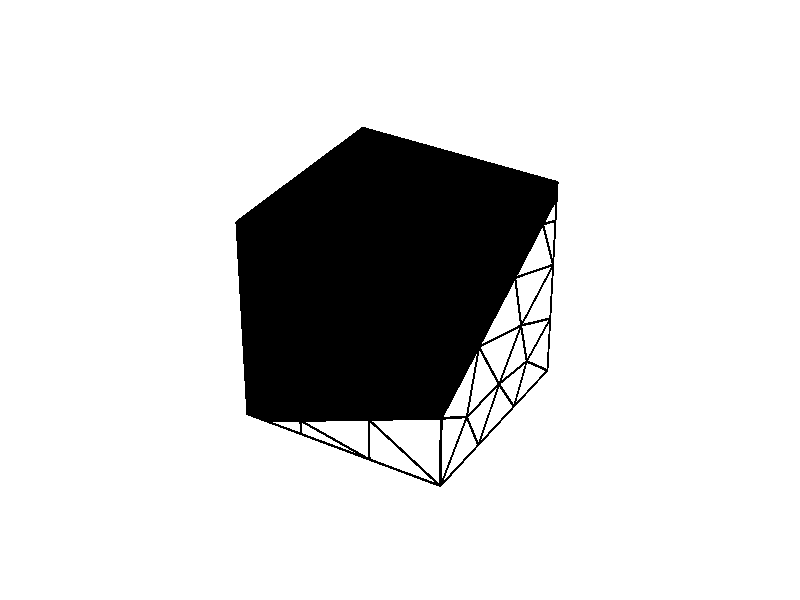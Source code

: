 #version 3.7;
#include "shapes.inc"
background {color rgb<1.000000,1.000000,1.000000>}
camera {
perspective
right x*image_width/image_height
location <3.962000, 4.827000, -5.270000>
look_at <0.500000, 0.500000, 0.500000>
angle 25.000000
sky <0.000000, 1.000000, 0.000000>
}
light_source { <3.962000, 4.827000, -5.270000> rgb<1.000000, 1.000000, 1.000000> shadowless}

global_settings { assumed_gamma 2.2 }
union {

mesh2 {
  vertex_vectors {
    88,
    <1.000000000000,0.000000000000,0.000000000000>,
    <1.000000000000,1.000000000000,0.000000000000>,
    <0.000000000000,1.000000000000,0.000000000000>,
    <0.000000000000,0.072876995892,0.000000000000>,
    <0.000000000000,1.000000000000,0.523792986818>,
    <1.000000000000,1.000000000000,0.921109989703>,
    <1.000000000000,0.000000000000,0.356143977106>,
    <0.103627646137,0.000000000000,0.000000000000>,
    <0.000000000000,0.000000000000,0.000000000000>,
    <0.000000000000,0.000000000000,1.000000000000>,
    <0.000000000000,1.000000000000,1.000000000000>,
    <1.000000000000,1.000000000000,1.000000000000>,
    <1.000000000000,0.000000000000,1.000000000000>,
    <0.000000000000,0.701104617235,0.000000000000>,
    <0.000000000000,0.402209234470,0.000000000000>,
    <0.000000000000,0.182654408751,0.000000000000>,
    <0.000000000000,0.182654408751,0.062020507216>,
    <0.000000000000,0.402209234470,0.186061521649>,
    <0.000000000000,0.701104617235,0.354927254234>,
    <0.000000000000,1.000000000000,0.261896493409>,
    <1.000000000000,0.333333333333,0.000000000000>,
    <1.000000000000,0.666666666667,0.000000000000>,
    <1.000000000000,1.000000000000,0.288501209186>,
    <1.000000000000,1.000000000000,0.577002418372>,
    <1.000000000000,1.000000000000,0.806407465926>,
    <1.000000000000,0.875473586152,0.850756798208>,
    <1.000000000000,0.626420758457,0.710050415219>,
    <1.000000000000,0.313210379228,0.533097196163>,
    <0.644614079982,0.000000000000,0.214943108497>,
    <0.289228159963,0.000000000000,0.073742239887>,
    <0.289228159963,0.000000000000,0.000000000000>,
    <0.644614079982,0.000000000000,0.000000000000>,
    <0.666666666667,1.000000000000,0.000000000000>,
    <0.333333333333,1.000000000000,0.000000000000>,
    <0.313210379228,1.000000000000,0.648236795966>,
    <0.626420758457,1.000000000000,0.772680605113>,
    <0.875473586152,1.000000000000,0.871633528173>,
    <0.000000000000,0.000000000000,0.118406524671>,
    <0.000000000000,0.000000000000,0.355219574014>,
    <0.000000000000,0.000000000000,0.677609787007>,
    <0.000000000000,0.333333333333,1.000000000000>,
    <0.000000000000,0.666666666667,1.000000000000>,
    <0.000000000000,1.000000000000,0.761896493409>,
    <1.000000000000,0.875473586152,1.000000000000>,
    <1.000000000000,0.626420758457,1.000000000000>,
    <1.000000000000,0.313210379228,1.000000000000>,
    <1.000000000000,0.000000000000,0.678071988553>,
    <0.666666666667,0.000000000000,1.000000000000>,
    <0.333333333333,0.000000000000,1.000000000000>,
    <0.313210379228,1.000000000000,1.000000000000>,
    <0.626420758457,1.000000000000,1.000000000000>,
    <0.875473586152,1.000000000000,1.000000000000>,
    <0.000000000000,0.850552308617,0.130948246705>,
    <1.000000000000,0.511807085053,0.219380169554>,
    <1.000000000000,0.776565927567,0.184454943986>,
    <1.000000000000,0.704667358384,0.418747725413>,
    <1.000000000000,0.219942911644,0.224539875377>,
    <0.699719460231,1.000000000000,0.458260958483>,
    <0.764143265934,1.000000000000,0.198467133220>,
    <0.494542352852,1.000000000000,0.264677588646>,
    <0.190181010902,1.000000000000,0.283100644140>,
    <0.425030917231,0.276352568235,0.000000000000>,
    <0.244606163224,0.524348277188,0.000000000000>,
    <0.513631647844,0.532352374883,0.000000000000>,
    <0.729981213298,0.720142398633,0.000000000000>,
    <0.759036836908,0.361263905965,0.000000000000>,
    <0.151784698079,0.208348783505,0.000000000000>,
    <0.191361619853,0.787344828536,0.000000000000>,
    <0.438824267986,0.761363336170,0.000000000000>,
    <0.000000000000,0.813535924694,0.725023285080>,
    <0.000000000000,0.201841694023,0.702796286444>,
    <0.000000000000,0.364272566544,0.474425381623>,
    <0.000000000000,0.513444264259,0.709522976020>,
    <1.000000000000,0.250568303383,0.784243919987>,
    <0.800121033704,0.000000000000,0.655359019303>,
    <0.489445455573,0.000000000000,0.682995041661>,
    <0.218334003960,0.000000000000,0.765928426277>,
    <0.273603616186,0.000000000000,0.461739696057>,
    <0.156605189614,1.000000000000,0.852533322344>,
    <0.200000000000,0.195975409179,1.000000000000>,
    <0.464064829583,0.237924129741,1.000000000000>,
    <0.267622477801,0.475842234965,1.000000000000>,
    <0.546205218937,0.442045370203,1.000000000000>,
    <0.486325247700,0.704090536183,1.000000000000>,
    <0.215401594113,0.761343459969,1.000000000000>,
    <0.770561295737,0.313681779957,1.000000000000>,
    <0.716992354972,0.576171822069,1.000000000000>,
    <0.783006532076,0.795824001443,1.000000000000> 
  }
  texture_list {
    172,
    texture{pigment{rgb<1.000000000000,1.000000000000,1.000000000000>} finish {ambient 0.600000 diffuse 0.600000 reflection 0.000000}}
    texture{pigment{rgb<1.000000000000,1.000000000000,1.000000000000>} finish {ambient 0.600000 diffuse 0.600000 reflection 0.000000}}
    texture{pigment{rgb<1.000000000000,1.000000000000,1.000000000000>} finish {ambient 0.600000 diffuse 0.600000 reflection 0.000000}}
    texture{pigment{rgb<1.000000000000,1.000000000000,1.000000000000>} finish {ambient 0.600000 diffuse 0.600000 reflection 0.000000}}
    texture{pigment{rgb<1.000000000000,1.000000000000,1.000000000000>} finish {ambient 0.600000 diffuse 0.600000 reflection 0.000000}}
    texture{pigment{rgb<1.000000000000,1.000000000000,1.000000000000>} finish {ambient 0.600000 diffuse 0.600000 reflection 0.000000}}
    texture{pigment{rgb<1.000000000000,1.000000000000,1.000000000000>} finish {ambient 0.600000 diffuse 0.600000 reflection 0.000000}}
    texture{pigment{rgb<1.000000000000,1.000000000000,1.000000000000>} finish {ambient 0.600000 diffuse 0.600000 reflection 0.000000}}
    texture{pigment{rgb<1.000000000000,1.000000000000,1.000000000000>} finish {ambient 0.600000 diffuse 0.600000 reflection 0.000000}}
    texture{pigment{rgb<1.000000000000,1.000000000000,1.000000000000>} finish {ambient 0.600000 diffuse 0.600000 reflection 0.000000}}
    texture{pigment{rgb<1.000000000000,1.000000000000,1.000000000000>} finish {ambient 0.600000 diffuse 0.600000 reflection 0.000000}}
    texture{pigment{rgb<1.000000000000,1.000000000000,1.000000000000>} finish {ambient 0.600000 diffuse 0.600000 reflection 0.000000}}
    texture{pigment{rgb<1.000000000000,1.000000000000,1.000000000000>} finish {ambient 0.600000 diffuse 0.600000 reflection 0.000000}}
    texture{pigment{rgb<1.000000000000,1.000000000000,1.000000000000>} finish {ambient 0.600000 diffuse 0.600000 reflection 0.000000}}
    texture{pigment{rgb<1.000000000000,1.000000000000,1.000000000000>} finish {ambient 0.600000 diffuse 0.600000 reflection 0.000000}}
    texture{pigment{rgb<1.000000000000,1.000000000000,1.000000000000>} finish {ambient 0.600000 diffuse 0.600000 reflection 0.000000}}
    texture{pigment{rgb<1.000000000000,1.000000000000,1.000000000000>} finish {ambient 0.600000 diffuse 0.600000 reflection 0.000000}}
    texture{pigment{rgb<1.000000000000,1.000000000000,1.000000000000>} finish {ambient 0.600000 diffuse 0.600000 reflection 0.000000}}
    texture{pigment{rgb<1.000000000000,1.000000000000,1.000000000000>} finish {ambient 0.600000 diffuse 0.600000 reflection 0.000000}}
    texture{pigment{rgb<1.000000000000,1.000000000000,1.000000000000>} finish {ambient 0.600000 diffuse 0.600000 reflection 0.000000}}
    texture{pigment{rgb<1.000000000000,1.000000000000,1.000000000000>} finish {ambient 0.600000 diffuse 0.600000 reflection 0.000000}}
    texture{pigment{rgb<1.000000000000,1.000000000000,1.000000000000>} finish {ambient 0.600000 diffuse 0.600000 reflection 0.000000}}
    texture{pigment{rgb<1.000000000000,1.000000000000,1.000000000000>} finish {ambient 0.600000 diffuse 0.600000 reflection 0.000000}}
    texture{pigment{rgb<1.000000000000,1.000000000000,1.000000000000>} finish {ambient 0.600000 diffuse 0.600000 reflection 0.000000}}
    texture{pigment{rgb<1.000000000000,1.000000000000,1.000000000000>} finish {ambient 0.600000 diffuse 0.600000 reflection 0.000000}}
    texture{pigment{rgb<1.000000000000,1.000000000000,1.000000000000>} finish {ambient 0.600000 diffuse 0.600000 reflection 0.000000}}
    texture{pigment{rgb<1.000000000000,1.000000000000,1.000000000000>} finish {ambient 0.600000 diffuse 0.600000 reflection 0.000000}}
    texture{pigment{rgb<1.000000000000,1.000000000000,1.000000000000>} finish {ambient 0.600000 diffuse 0.600000 reflection 0.000000}}
    texture{pigment{rgb<1.000000000000,1.000000000000,1.000000000000>} finish {ambient 0.600000 diffuse 0.600000 reflection 0.000000}}
    texture{pigment{rgb<1.000000000000,1.000000000000,1.000000000000>} finish {ambient 0.600000 diffuse 0.600000 reflection 0.000000}}
    texture{pigment{rgb<1.000000000000,1.000000000000,1.000000000000>} finish {ambient 0.600000 diffuse 0.600000 reflection 0.000000}}
    texture{pigment{rgb<1.000000000000,1.000000000000,1.000000000000>} finish {ambient 0.600000 diffuse 0.600000 reflection 0.000000}}
    texture{pigment{rgb<1.000000000000,1.000000000000,1.000000000000>} finish {ambient 0.600000 diffuse 0.600000 reflection 0.000000}}
    texture{pigment{rgb<1.000000000000,1.000000000000,1.000000000000>} finish {ambient 0.600000 diffuse 0.600000 reflection 0.000000}}
    texture{pigment{rgb<1.000000000000,1.000000000000,1.000000000000>} finish {ambient 0.600000 diffuse 0.600000 reflection 0.000000}}
    texture{pigment{rgb<1.000000000000,1.000000000000,1.000000000000>} finish {ambient 0.600000 diffuse 0.600000 reflection 0.000000}}
    texture{pigment{rgb<1.000000000000,1.000000000000,1.000000000000>} finish {ambient 0.600000 diffuse 0.600000 reflection 0.000000}}
    texture{pigment{rgb<1.000000000000,1.000000000000,1.000000000000>} finish {ambient 0.600000 diffuse 0.600000 reflection 0.000000}}
    texture{pigment{rgb<1.000000000000,1.000000000000,1.000000000000>} finish {ambient 0.600000 diffuse 0.600000 reflection 0.000000}}
    texture{pigment{rgb<1.000000000000,1.000000000000,1.000000000000>} finish {ambient 0.600000 diffuse 0.600000 reflection 0.000000}}
    texture{pigment{rgb<1.000000000000,1.000000000000,1.000000000000>} finish {ambient 0.600000 diffuse 0.600000 reflection 0.000000}}
    texture{pigment{rgb<1.000000000000,1.000000000000,1.000000000000>} finish {ambient 0.600000 diffuse 0.600000 reflection 0.000000}}
    texture{pigment{rgb<1.000000000000,1.000000000000,1.000000000000>} finish {ambient 0.600000 diffuse 0.600000 reflection 0.000000}}
    texture{pigment{rgb<1.000000000000,1.000000000000,1.000000000000>} finish {ambient 0.600000 diffuse 0.600000 reflection 0.000000}}
    texture{pigment{rgb<1.000000000000,1.000000000000,1.000000000000>} finish {ambient 0.600000 diffuse 0.600000 reflection 0.000000}}
    texture{pigment{rgb<1.000000000000,1.000000000000,1.000000000000>} finish {ambient 0.600000 diffuse 0.600000 reflection 0.000000}}
    texture{pigment{rgb<1.000000000000,1.000000000000,1.000000000000>} finish {ambient 0.600000 diffuse 0.600000 reflection 0.000000}}
    texture{pigment{rgb<1.000000000000,1.000000000000,1.000000000000>} finish {ambient 0.600000 diffuse 0.600000 reflection 0.000000}}
    texture{pigment{rgb<1.000000000000,1.000000000000,1.000000000000>} finish {ambient 0.600000 diffuse 0.600000 reflection 0.000000}}
    texture{pigment{rgb<1.000000000000,1.000000000000,1.000000000000>} finish {ambient 0.600000 diffuse 0.600000 reflection 0.000000}}
    texture{pigment{rgb<1.000000000000,1.000000000000,1.000000000000>} finish {ambient 0.600000 diffuse 0.600000 reflection 0.000000}}
    texture{pigment{rgb<1.000000000000,1.000000000000,1.000000000000>} finish {ambient 0.600000 diffuse 0.600000 reflection 0.000000}}
    texture{pigment{rgb<1.000000000000,1.000000000000,1.000000000000>} finish {ambient 0.600000 diffuse 0.600000 reflection 0.000000}}
    texture{pigment{rgb<1.000000000000,1.000000000000,1.000000000000>} finish {ambient 0.600000 diffuse 0.600000 reflection 0.000000}}
    texture{pigment{rgb<1.000000000000,1.000000000000,1.000000000000>} finish {ambient 0.600000 diffuse 0.600000 reflection 0.000000}}
    texture{pigment{rgb<1.000000000000,1.000000000000,1.000000000000>} finish {ambient 0.600000 diffuse 0.600000 reflection 0.000000}}
    texture{pigment{rgb<1.000000000000,1.000000000000,1.000000000000>} finish {ambient 0.600000 diffuse 0.600000 reflection 0.000000}}
    texture{pigment{rgb<1.000000000000,1.000000000000,1.000000000000>} finish {ambient 0.600000 diffuse 0.600000 reflection 0.000000}}
    texture{pigment{rgb<1.000000000000,1.000000000000,1.000000000000>} finish {ambient 0.600000 diffuse 0.600000 reflection 0.000000}}
    texture{pigment{rgb<1.000000000000,1.000000000000,1.000000000000>} finish {ambient 0.600000 diffuse 0.600000 reflection 0.000000}}
    texture{pigment{rgb<1.000000000000,1.000000000000,1.000000000000>} finish {ambient 0.600000 diffuse 0.600000 reflection 0.000000}}
    texture{pigment{rgb<1.000000000000,1.000000000000,1.000000000000>} finish {ambient 0.600000 diffuse 0.600000 reflection 0.000000}}
    texture{pigment{rgb<1.000000000000,1.000000000000,1.000000000000>} finish {ambient 0.600000 diffuse 0.600000 reflection 0.000000}}
    texture{pigment{rgb<1.000000000000,1.000000000000,1.000000000000>} finish {ambient 0.600000 diffuse 0.600000 reflection 0.000000}}
    texture{pigment{rgb<1.000000000000,1.000000000000,1.000000000000>} finish {ambient 0.600000 diffuse 0.600000 reflection 0.000000}}
    texture{pigment{rgb<1.000000000000,1.000000000000,1.000000000000>} finish {ambient 0.600000 diffuse 0.600000 reflection 0.000000}}
    texture{pigment{rgb<1.000000000000,1.000000000000,1.000000000000>} finish {ambient 0.600000 diffuse 0.600000 reflection 0.000000}}
    texture{pigment{rgb<1.000000000000,1.000000000000,1.000000000000>} finish {ambient 0.600000 diffuse 0.600000 reflection 0.000000}}
    texture{pigment{rgb<1.000000000000,1.000000000000,1.000000000000>} finish {ambient 0.600000 diffuse 0.600000 reflection 0.000000}}
    texture{pigment{rgb<1.000000000000,1.000000000000,1.000000000000>} finish {ambient 0.600000 diffuse 0.600000 reflection 0.000000}}
    texture{pigment{rgb<1.000000000000,1.000000000000,1.000000000000>} finish {ambient 0.600000 diffuse 0.600000 reflection 0.000000}}
    texture{pigment{rgb<1.000000000000,1.000000000000,1.000000000000>} finish {ambient 0.600000 diffuse 0.600000 reflection 0.000000}}
    texture{pigment{rgb<1.000000000000,1.000000000000,1.000000000000>} finish {ambient 0.600000 diffuse 0.600000 reflection 0.000000}}
    texture{pigment{rgb<1.000000000000,1.000000000000,1.000000000000>} finish {ambient 0.600000 diffuse 0.600000 reflection 0.000000}}
    texture{pigment{rgb<1.000000000000,1.000000000000,1.000000000000>} finish {ambient 0.600000 diffuse 0.600000 reflection 0.000000}}
    texture{pigment{rgb<1.000000000000,1.000000000000,1.000000000000>} finish {ambient 0.600000 diffuse 0.600000 reflection 0.000000}}
    texture{pigment{rgb<1.000000000000,1.000000000000,1.000000000000>} finish {ambient 0.600000 diffuse 0.600000 reflection 0.000000}}
    texture{pigment{rgb<1.000000000000,1.000000000000,1.000000000000>} finish {ambient 0.600000 diffuse 0.600000 reflection 0.000000}}
    texture{pigment{rgb<1.000000000000,1.000000000000,1.000000000000>} finish {ambient 0.600000 diffuse 0.600000 reflection 0.000000}}
    texture{pigment{rgb<1.000000000000,1.000000000000,1.000000000000>} finish {ambient 0.600000 diffuse 0.600000 reflection 0.000000}}
    texture{pigment{rgb<0.000000000000,0.000000000000,0.000000000000>} finish {ambient 0.600000 diffuse 0.600000 reflection 0.000000}}
    texture{pigment{rgb<0.000000000000,0.000000000000,0.000000000000>} finish {ambient 0.600000 diffuse 0.600000 reflection 0.000000}}
    texture{pigment{rgb<0.000000000000,0.000000000000,0.000000000000>} finish {ambient 0.600000 diffuse 0.600000 reflection 0.000000}}
    texture{pigment{rgb<0.000000000000,0.000000000000,0.000000000000>} finish {ambient 0.600000 diffuse 0.600000 reflection 0.000000}}
    texture{pigment{rgb<0.000000000000,0.000000000000,0.000000000000>} finish {ambient 0.600000 diffuse 0.600000 reflection 0.000000}}
    texture{pigment{rgb<0.000000000000,0.000000000000,0.000000000000>} finish {ambient 0.600000 diffuse 0.600000 reflection 0.000000}}
    texture{pigment{rgb<0.000000000000,0.000000000000,0.000000000000>} finish {ambient 0.600000 diffuse 0.600000 reflection 0.000000}}
    texture{pigment{rgb<0.000000000000,0.000000000000,0.000000000000>} finish {ambient 0.600000 diffuse 0.600000 reflection 0.000000}}
    texture{pigment{rgb<0.000000000000,0.000000000000,0.000000000000>} finish {ambient 0.600000 diffuse 0.600000 reflection 0.000000}}
    texture{pigment{rgb<0.000000000000,0.000000000000,0.000000000000>} finish {ambient 0.600000 diffuse 0.600000 reflection 0.000000}}
    texture{pigment{rgb<0.000000000000,0.000000000000,0.000000000000>} finish {ambient 0.600000 diffuse 0.600000 reflection 0.000000}}
    texture{pigment{rgb<0.000000000000,0.000000000000,0.000000000000>} finish {ambient 0.600000 diffuse 0.600000 reflection 0.000000}}
    texture{pigment{rgb<0.000000000000,0.000000000000,0.000000000000>} finish {ambient 0.600000 diffuse 0.600000 reflection 0.000000}}
    texture{pigment{rgb<0.000000000000,0.000000000000,0.000000000000>} finish {ambient 0.600000 diffuse 0.600000 reflection 0.000000}}
    texture{pigment{rgb<0.000000000000,0.000000000000,0.000000000000>} finish {ambient 0.600000 diffuse 0.600000 reflection 0.000000}}
    texture{pigment{rgb<0.000000000000,0.000000000000,0.000000000000>} finish {ambient 0.600000 diffuse 0.600000 reflection 0.000000}}
    texture{pigment{rgb<0.000000000000,0.000000000000,0.000000000000>} finish {ambient 0.600000 diffuse 0.600000 reflection 0.000000}}
    texture{pigment{rgb<0.000000000000,0.000000000000,0.000000000000>} finish {ambient 0.600000 diffuse 0.600000 reflection 0.000000}}
    texture{pigment{rgb<0.000000000000,0.000000000000,0.000000000000>} finish {ambient 0.600000 diffuse 0.600000 reflection 0.000000}}
    texture{pigment{rgb<0.000000000000,0.000000000000,0.000000000000>} finish {ambient 0.600000 diffuse 0.600000 reflection 0.000000}}
    texture{pigment{rgb<0.000000000000,0.000000000000,0.000000000000>} finish {ambient 0.600000 diffuse 0.600000 reflection 0.000000}}
    texture{pigment{rgb<0.000000000000,0.000000000000,0.000000000000>} finish {ambient 0.600000 diffuse 0.600000 reflection 0.000000}}
    texture{pigment{rgb<0.000000000000,0.000000000000,0.000000000000>} finish {ambient 0.600000 diffuse 0.600000 reflection 0.000000}}
    texture{pigment{rgb<0.000000000000,0.000000000000,0.000000000000>} finish {ambient 0.600000 diffuse 0.600000 reflection 0.000000}}
    texture{pigment{rgb<0.000000000000,0.000000000000,0.000000000000>} finish {ambient 0.600000 diffuse 0.600000 reflection 0.000000}}
    texture{pigment{rgb<0.000000000000,0.000000000000,0.000000000000>} finish {ambient 0.600000 diffuse 0.600000 reflection 0.000000}}
    texture{pigment{rgb<0.000000000000,0.000000000000,0.000000000000>} finish {ambient 0.600000 diffuse 0.600000 reflection 0.000000}}
    texture{pigment{rgb<0.000000000000,0.000000000000,0.000000000000>} finish {ambient 0.600000 diffuse 0.600000 reflection 0.000000}}
    texture{pigment{rgb<0.000000000000,0.000000000000,0.000000000000>} finish {ambient 0.600000 diffuse 0.600000 reflection 0.000000}}
    texture{pigment{rgb<0.000000000000,0.000000000000,0.000000000000>} finish {ambient 0.600000 diffuse 0.600000 reflection 0.000000}}
    texture{pigment{rgb<0.000000000000,0.000000000000,0.000000000000>} finish {ambient 0.600000 diffuse 0.600000 reflection 0.000000}}
    texture{pigment{rgb<0.000000000000,0.000000000000,0.000000000000>} finish {ambient 0.600000 diffuse 0.600000 reflection 0.000000}}
    texture{pigment{rgb<0.000000000000,0.000000000000,0.000000000000>} finish {ambient 0.600000 diffuse 0.600000 reflection 0.000000}}
    texture{pigment{rgb<0.000000000000,0.000000000000,0.000000000000>} finish {ambient 0.600000 diffuse 0.600000 reflection 0.000000}}
    texture{pigment{rgb<0.000000000000,0.000000000000,0.000000000000>} finish {ambient 0.600000 diffuse 0.600000 reflection 0.000000}}
    texture{pigment{rgb<0.000000000000,0.000000000000,0.000000000000>} finish {ambient 0.600000 diffuse 0.600000 reflection 0.000000}}
    texture{pigment{rgb<0.000000000000,0.000000000000,0.000000000000>} finish {ambient 0.600000 diffuse 0.600000 reflection 0.000000}}
    texture{pigment{rgb<0.000000000000,0.000000000000,0.000000000000>} finish {ambient 0.600000 diffuse 0.600000 reflection 0.000000}}
    texture{pigment{rgb<0.000000000000,0.000000000000,0.000000000000>} finish {ambient 0.600000 diffuse 0.600000 reflection 0.000000}}
    texture{pigment{rgb<0.000000000000,0.000000000000,0.000000000000>} finish {ambient 0.600000 diffuse 0.600000 reflection 0.000000}}
    texture{pigment{rgb<0.000000000000,0.000000000000,0.000000000000>} finish {ambient 0.600000 diffuse 0.600000 reflection 0.000000}}
    texture{pigment{rgb<0.000000000000,0.000000000000,0.000000000000>} finish {ambient 0.600000 diffuse 0.600000 reflection 0.000000}}
    texture{pigment{rgb<0.000000000000,0.000000000000,0.000000000000>} finish {ambient 0.600000 diffuse 0.600000 reflection 0.000000}}
    texture{pigment{rgb<0.000000000000,0.000000000000,0.000000000000>} finish {ambient 0.600000 diffuse 0.600000 reflection 0.000000}}
    texture{pigment{rgb<0.000000000000,0.000000000000,0.000000000000>} finish {ambient 0.600000 diffuse 0.600000 reflection 0.000000}}
    texture{pigment{rgb<0.000000000000,0.000000000000,0.000000000000>} finish {ambient 0.600000 diffuse 0.600000 reflection 0.000000}}
    texture{pigment{rgb<0.000000000000,0.000000000000,0.000000000000>} finish {ambient 0.600000 diffuse 0.600000 reflection 0.000000}}
    texture{pigment{rgb<0.000000000000,0.000000000000,0.000000000000>} finish {ambient 0.600000 diffuse 0.600000 reflection 0.000000}}
    texture{pigment{rgb<0.000000000000,0.000000000000,0.000000000000>} finish {ambient 0.600000 diffuse 0.600000 reflection 0.000000}}
    texture{pigment{rgb<0.000000000000,0.000000000000,0.000000000000>} finish {ambient 0.600000 diffuse 0.600000 reflection 0.000000}}
    texture{pigment{rgb<0.000000000000,0.000000000000,0.000000000000>} finish {ambient 0.600000 diffuse 0.600000 reflection 0.000000}}
    texture{pigment{rgb<0.000000000000,0.000000000000,0.000000000000>} finish {ambient 0.600000 diffuse 0.600000 reflection 0.000000}}
    texture{pigment{rgb<0.000000000000,0.000000000000,0.000000000000>} finish {ambient 0.600000 diffuse 0.600000 reflection 0.000000}}
    texture{pigment{rgb<0.000000000000,0.000000000000,0.000000000000>} finish {ambient 0.600000 diffuse 0.600000 reflection 0.000000}}
    texture{pigment{rgb<0.000000000000,0.000000000000,0.000000000000>} finish {ambient 0.600000 diffuse 0.600000 reflection 0.000000}}
    texture{pigment{rgb<0.000000000000,0.000000000000,0.000000000000>} finish {ambient 0.600000 diffuse 0.600000 reflection 0.000000}}
    texture{pigment{rgb<0.000000000000,0.000000000000,0.000000000000>} finish {ambient 0.600000 diffuse 0.600000 reflection 0.000000}}
    texture{pigment{rgb<0.000000000000,0.000000000000,0.000000000000>} finish {ambient 0.600000 diffuse 0.600000 reflection 0.000000}}
    texture{pigment{rgb<0.000000000000,0.000000000000,0.000000000000>} finish {ambient 0.600000 diffuse 0.600000 reflection 0.000000}}
    texture{pigment{rgb<0.000000000000,0.000000000000,0.000000000000>} finish {ambient 0.600000 diffuse 0.600000 reflection 0.000000}}
    texture{pigment{rgb<0.000000000000,0.000000000000,0.000000000000>} finish {ambient 0.600000 diffuse 0.600000 reflection 0.000000}}
    texture{pigment{rgb<0.000000000000,0.000000000000,0.000000000000>} finish {ambient 0.600000 diffuse 0.600000 reflection 0.000000}}
    texture{pigment{rgb<0.000000000000,0.000000000000,0.000000000000>} finish {ambient 0.600000 diffuse 0.600000 reflection 0.000000}}
    texture{pigment{rgb<0.000000000000,0.000000000000,0.000000000000>} finish {ambient 0.600000 diffuse 0.600000 reflection 0.000000}}
    texture{pigment{rgb<0.000000000000,0.000000000000,0.000000000000>} finish {ambient 0.600000 diffuse 0.600000 reflection 0.000000}}
    texture{pigment{rgb<0.000000000000,0.000000000000,0.000000000000>} finish {ambient 0.600000 diffuse 0.600000 reflection 0.000000}}
    texture{pigment{rgb<0.000000000000,0.000000000000,0.000000000000>} finish {ambient 0.600000 diffuse 0.600000 reflection 0.000000}}
    texture{pigment{rgb<0.000000000000,0.000000000000,0.000000000000>} finish {ambient 0.600000 diffuse 0.600000 reflection 0.000000}}
    texture{pigment{rgb<0.000000000000,0.000000000000,0.000000000000>} finish {ambient 0.600000 diffuse 0.600000 reflection 0.000000}}
    texture{pigment{rgb<0.000000000000,0.000000000000,0.000000000000>} finish {ambient 0.600000 diffuse 0.600000 reflection 0.000000}}
    texture{pigment{rgb<0.000000000000,0.000000000000,0.000000000000>} finish {ambient 0.600000 diffuse 0.600000 reflection 0.000000}}
    texture{pigment{rgb<0.000000000000,0.000000000000,0.000000000000>} finish {ambient 0.600000 diffuse 0.600000 reflection 0.000000}}
    texture{pigment{rgb<0.000000000000,0.000000000000,0.000000000000>} finish {ambient 0.600000 diffuse 0.600000 reflection 0.000000}}
    texture{pigment{rgb<0.000000000000,0.000000000000,0.000000000000>} finish {ambient 0.600000 diffuse 0.600000 reflection 0.000000}}
    texture{pigment{rgb<0.000000000000,0.000000000000,0.000000000000>} finish {ambient 0.600000 diffuse 0.600000 reflection 0.000000}}
    texture{pigment{rgb<0.000000000000,0.000000000000,0.000000000000>} finish {ambient 0.600000 diffuse 0.600000 reflection 0.000000}}
    texture{pigment{rgb<0.000000000000,0.000000000000,0.000000000000>} finish {ambient 0.600000 diffuse 0.600000 reflection 0.000000}}
    texture{pigment{rgb<0.000000000000,0.000000000000,0.000000000000>} finish {ambient 0.600000 diffuse 0.600000 reflection 0.000000}}
    texture{pigment{rgb<0.000000000000,0.000000000000,0.000000000000>} finish {ambient 0.600000 diffuse 0.600000 reflection 0.000000}}
    texture{pigment{rgb<0.000000000000,0.000000000000,0.000000000000>} finish {ambient 0.600000 diffuse 0.600000 reflection 0.000000}}
    texture{pigment{rgb<0.000000000000,0.000000000000,0.000000000000>} finish {ambient 0.600000 diffuse 0.600000 reflection 0.000000}}
    texture{pigment{rgb<0.000000000000,0.000000000000,0.000000000000>} finish {ambient 0.600000 diffuse 0.600000 reflection 0.000000}}
    texture{pigment{rgb<0.000000000000,0.000000000000,0.000000000000>} finish {ambient 0.600000 diffuse 0.600000 reflection 0.000000}}
    texture{pigment{rgb<0.000000000000,0.000000000000,0.000000000000>} finish {ambient 0.600000 diffuse 0.600000 reflection 0.000000}}
    texture{pigment{rgb<0.000000000000,0.000000000000,0.000000000000>} finish {ambient 0.600000 diffuse 0.600000 reflection 0.000000}}
    texture{pigment{rgb<0.000000000000,0.000000000000,0.000000000000>} finish {ambient 0.600000 diffuse 0.600000 reflection 0.000000}}
    texture{pigment{rgb<0.000000000000,0.000000000000,0.000000000000>} finish {ambient 0.600000 diffuse 0.600000 reflection 0.000000}}
    texture{pigment{rgb<0.000000000000,0.000000000000,0.000000000000>} finish {ambient 0.600000 diffuse 0.600000 reflection 0.000000}}
    texture{pigment{rgb<0.000000000000,0.000000000000,0.000000000000>} finish {ambient 0.600000 diffuse 0.600000 reflection 0.000000}}
    texture{pigment{rgb<0.000000000000,0.000000000000,0.000000000000>} finish {ambient 0.600000 diffuse 0.600000 reflection 0.000000}}
    texture{pigment{rgb<0.000000000000,0.000000000000,0.000000000000>} finish {ambient 0.600000 diffuse 0.600000 reflection 0.000000}}
    texture{pigment{rgb<0.000000000000,0.000000000000,0.000000000000>} finish {ambient 0.600000 diffuse 0.600000 reflection 0.000000}}
  }
  face_indices {
    172,
    <22,54,1>,0,
    <58,22,1>,1,
    <33,60,59>,2,
    <59,58,32>,3,
    <62,63,61>,4,
    <66,62,61>,5,
    <61,66,30>,6,
    <18,52,19>,7,
    <63,65,61>,8,
    <23,26,25>,9,
    <62,67,13>,10,
    <28,29,31>,11,
    <65,31,61>,12,
    <34,60,4>,13,
    <32,58,1>,14,
    <64,32,1>,15,
    <4,18,19>,16,
    <60,19,4>,17,
    <54,1,21>,18,
    <21,64,1>,19,
    <26,23,55>,20,
    <27,26,55>,21,
    <53,27,55>,22,
    <56,0,20>,23,
    <0,20,65>,24,
    <7,30,66>,25,
    <7,30,29>,26,
    <65,20,21>,27,
    <21,53,20>,28,
    <16,3,15>,29,
    <3,15,66>,30,
    <7,3,66>,31,
    <23,35,36>,32,
    <62,63,68>,33,
    <64,63,65>,34,
    <64,63,68>,35,
    <52,2,19>,36,
    <19,60,2>,37,
    <60,33,2>,38,
    <33,2,67>,39,
    <67,13,2>,40,
    <13,2,52>,41,
    <53,54,55>,42,
    <27,53,56>,43,
    <22,55,54>,44,
    <56,6,27>,45,
    <14,62,13>,46,
    <13,17,14>,47,
    <25,24,5>,48,
    <24,5,36>,49,
    <0,31,28>,50,
    <23,57,35>,51,
    <24,36,23>,52,
    <16,15,14>,53,
    <15,14,66>,54,
    <30,61,31>,55,
    <29,30,31>,56,
    <23,24,25>,57,
    <54,21,53>,58,
    <57,35,34>,59,
    <34,59,57>,60,
    <65,0,31>,61,
    <57,58,22>,62,
    <59,57,58>,63,
    <14,17,16>,64,
    <65,21,64>,65,
    <18,13,52>,66,
    <6,56,0>,67,
    <0,28,6>,68,
    <53,56,20>,69,
    <68,32,33>,70,
    <33,59,32>,71,
    <64,68,32>,72,
    <22,23,57>,73,
    <22,23,55>,74,
    <66,14,62>,75,
    <67,62,68>,76,
    <34,60,59>,77,
    <68,33,67>,78,
    <13,17,18>,79,
    <87,86,83>,80,
    <81,82,83>,81,
    <35,50,36>,82,
    <81,80,82>,83,
    <73,12,46>,84,
    <12,46,74>,85,
    <26,27,73>,86,
    <76,77,39>,87,
    <8,7,3>,88,
    <3,37,8>,89,
    <8,7,37>,90,
    <16,3,37>,91,
    <34,35,49>,92,
    <79,40,81>,93,
    <28,6,74>,94,
    <80,79,81>,95,
    <34,42,4>,96,
    <4,69,42>,97,
    <80,85,47>,98,
    <74,12,47>,99,
    <80,85,82>,100,
    <45,73,12>,101,
    <12,85,45>,102,
    <7,29,37>,103,
    <83,49,84>,104,
    <49,50,83>,105,
    <49,50,35>,106,
    <49,78,34>,107,
    <81,83,84>,108,
    <80,79,48>,109,
    <77,76,75>,110,
    <78,42,10>,111,
    <42,10,69>,112,
    <40,79,9>,113,
    <9,70,40>,114,
    <78,34,42>,115,
    <51,43,87>,116,
    <5,25,43>,117,
    <69,72,18>,118,
    <74,47,75>,119,
    <75,74,28>,120,
    <25,26,44>,121,
    <70,71,72>,122,
    <50,51,87>,123,
    <50,51,36>,124,
    <39,38,70>,125,
    <39,38,77>,126,
    <81,41,84>,127,
    <6,46,74>,128,
    <39,70,9>,129,
    <9,76,39>,130,
    <82,83,86>,131,
    <51,5,36>,132,
    <18,4,69>,133,
    <77,75,28>,134,
    <50,83,87>,135,
    <28,29,77>,136,
    <51,43,11>,137,
    <43,11,5>,138,
    <5,51,11>,139,
    <29,38,37>,140,
    <78,49,10>,141,
    <49,10,84>,142,
    <38,17,71>,143,
    <38,16,37>,144,
    <29,38,77>,145,
    <76,48,75>,146,
    <18,71,72>,147,
    <26,73,45>,148,
    <41,40,72>,149,
    <41,40,81>,150,
    <75,47,48>,151,
    <47,48,80>,152,
    <17,38,16>,153,
    <38,70,71>,154,
    <85,82,86>,155,
    <41,69,72>,156,
    <18,17,71>,157,
    <73,27,46>,158,
    <44,26,45>,159,
    <45,85,44>,160,
    <27,6,46>,161,
    <85,86,44>,162,
    <12,47,85>,163,
    <41,69,10>,164,
    <10,84,41>,165,
    <43,87,44>,166,
    <25,43,44>,167,
    <40,70,72>,168,
    <9,76,48>,169,
    <79,9,48>,170,
    <86,44,87>,171 
  }
}
#declare elt3dedge =
  texture { pigment { rgb <0.000000,0.000000,0.000000> } finish {ambient 0.600000 diffuse 0.600000 reflection 0.000000} }
    cylinder {<                 1,                 1,    0.288501209186>,
              <                 1,    0.776565927567,    0.184454943986>,
              0.00594513765584376
    texture { elt3dedge }
  }
    sphere {<                 1,                 1,    0.288501209186>,
              0.00594513765584376
    texture { elt3dedge }
  }
    sphere {<                 1,    0.776565927567,    0.184454943986>,
              0.00594513765584376
    texture { elt3dedge }
  }
    cylinder {<                 1,    0.776565927567,    0.184454943986>,
              <                 1,                 1,                 0>,
              0.00594513765584376
    texture { elt3dedge }
  }
    sphere {<                 1,    0.776565927567,    0.184454943986>,
              0.00594513765584376
    texture { elt3dedge }
  }
    sphere {<                 1,                 1,                 0>,
              0.00594513765584376
    texture { elt3dedge }
  }
    cylinder {<                 1,                 1,    0.288501209186>,
              <                 1,                 1,                 0>,
              0.00594513765584376
    texture { elt3dedge }
  }
    sphere {<                 1,                 1,    0.288501209186>,
              0.00594513765584376
    texture { elt3dedge }
  }
    sphere {<                 1,                 1,                 0>,
              0.00594513765584376
    texture { elt3dedge }
  }
    cylinder {<    0.764143265934,                 1,     0.19846713322>,
              <                 1,                 1,    0.288501209186>,
              0.00594513765584376
    texture { elt3dedge }
  }
    sphere {<    0.764143265934,                 1,     0.19846713322>,
              0.00594513765584376
    texture { elt3dedge }
  }
    sphere {<                 1,                 1,    0.288501209186>,
              0.00594513765584376
    texture { elt3dedge }
  }
    cylinder {<    0.764143265934,                 1,     0.19846713322>,
              <                 1,                 1,                 0>,
              0.00594513765584376
    texture { elt3dedge }
  }
    sphere {<    0.764143265934,                 1,     0.19846713322>,
              0.00594513765584376
    texture { elt3dedge }
  }
    sphere {<                 1,                 1,                 0>,
              0.00594513765584376
    texture { elt3dedge }
  }
    cylinder {<    0.333333333333,                 1,                 0>,
              <    0.190181010902,                 1,     0.28310064414>,
              0.00594513765584376
    texture { elt3dedge }
  }
    sphere {<    0.333333333333,                 1,                 0>,
              0.00594513765584376
    texture { elt3dedge }
  }
    sphere {<    0.190181010902,                 1,     0.28310064414>,
              0.00594513765584376
    texture { elt3dedge }
  }
    cylinder {<    0.190181010902,                 1,     0.28310064414>,
              <    0.494542352852,                 1,    0.264677588646>,
              0.00594513765584376
    texture { elt3dedge }
  }
    sphere {<    0.190181010902,                 1,     0.28310064414>,
              0.00594513765584376
    texture { elt3dedge }
  }
    sphere {<    0.494542352852,                 1,    0.264677588646>,
              0.00594513765584376
    texture { elt3dedge }
  }
    cylinder {<    0.333333333333,                 1,                 0>,
              <    0.494542352852,                 1,    0.264677588646>,
              0.00594513765584376
    texture { elt3dedge }
  }
    sphere {<    0.333333333333,                 1,                 0>,
              0.00594513765584376
    texture { elt3dedge }
  }
    sphere {<    0.494542352852,                 1,    0.264677588646>,
              0.00594513765584376
    texture { elt3dedge }
  }
    cylinder {<    0.494542352852,                 1,    0.264677588646>,
              <    0.764143265934,                 1,     0.19846713322>,
              0.00594513765584376
    texture { elt3dedge }
  }
    sphere {<    0.494542352852,                 1,    0.264677588646>,
              0.00594513765584376
    texture { elt3dedge }
  }
    sphere {<    0.764143265934,                 1,     0.19846713322>,
              0.00594513765584376
    texture { elt3dedge }
  }
    cylinder {<    0.764143265934,                 1,     0.19846713322>,
              <    0.666666666667,                 1,                 0>,
              0.00594513765584376
    texture { elt3dedge }
  }
    sphere {<    0.764143265934,                 1,     0.19846713322>,
              0.00594513765584376
    texture { elt3dedge }
  }
    sphere {<    0.666666666667,                 1,                 0>,
              0.00594513765584376
    texture { elt3dedge }
  }
    cylinder {<    0.494542352852,                 1,    0.264677588646>,
              <    0.666666666667,                 1,                 0>,
              0.00594513765584376
    texture { elt3dedge }
  }
    sphere {<    0.494542352852,                 1,    0.264677588646>,
              0.00594513765584376
    texture { elt3dedge }
  }
    sphere {<    0.666666666667,                 1,                 0>,
              0.00594513765584376
    texture { elt3dedge }
  }
    cylinder {<    0.244606163224,    0.524348277188,                 0>,
              <    0.513631647844,    0.532352374883,                 0>,
              0.00594513765584376
    texture { elt3dedge }
  }
    sphere {<    0.244606163224,    0.524348277188,                 0>,
              0.00594513765584376
    texture { elt3dedge }
  }
    sphere {<    0.513631647844,    0.532352374883,                 0>,
              0.00594513765584376
    texture { elt3dedge }
  }
    cylinder {<    0.513631647844,    0.532352374883,                 0>,
              <    0.425030917231,    0.276352568235,                 0>,
              0.00594513765584376
    texture { elt3dedge }
  }
    sphere {<    0.513631647844,    0.532352374883,                 0>,
              0.00594513765584376
    texture { elt3dedge }
  }
    sphere {<    0.425030917231,    0.276352568235,                 0>,
              0.00594513765584376
    texture { elt3dedge }
  }
    cylinder {<    0.244606163224,    0.524348277188,                 0>,
              <    0.425030917231,    0.276352568235,                 0>,
              0.00594513765584376
    texture { elt3dedge }
  }
    sphere {<    0.244606163224,    0.524348277188,                 0>,
              0.00594513765584376
    texture { elt3dedge }
  }
    sphere {<    0.425030917231,    0.276352568235,                 0>,
              0.00594513765584376
    texture { elt3dedge }
  }
    cylinder {<    0.151784698079,    0.208348783505,                 0>,
              <    0.244606163224,    0.524348277188,                 0>,
              0.00594513765584376
    texture { elt3dedge }
  }
    sphere {<    0.151784698079,    0.208348783505,                 0>,
              0.00594513765584376
    texture { elt3dedge }
  }
    sphere {<    0.244606163224,    0.524348277188,                 0>,
              0.00594513765584376
    texture { elt3dedge }
  }
    cylinder {<    0.151784698079,    0.208348783505,                 0>,
              <    0.425030917231,    0.276352568235,                 0>,
              0.00594513765584376
    texture { elt3dedge }
  }
    sphere {<    0.151784698079,    0.208348783505,                 0>,
              0.00594513765584376
    texture { elt3dedge }
  }
    sphere {<    0.425030917231,    0.276352568235,                 0>,
              0.00594513765584376
    texture { elt3dedge }
  }
    cylinder {<    0.151784698079,    0.208348783505,                 0>,
              <    0.289228159963,                 0,                 0>,
              0.00594513765584376
    texture { elt3dedge }
  }
    sphere {<    0.151784698079,    0.208348783505,                 0>,
              0.00594513765584376
    texture { elt3dedge }
  }
    sphere {<    0.289228159963,                 0,                 0>,
              0.00594513765584376
    texture { elt3dedge }
  }
    cylinder {<    0.425030917231,    0.276352568235,                 0>,
              <    0.289228159963,                 0,                 0>,
              0.00594513765584376
    texture { elt3dedge }
  }
    sphere {<    0.425030917231,    0.276352568235,                 0>,
              0.00594513765584376
    texture { elt3dedge }
  }
    sphere {<    0.289228159963,                 0,                 0>,
              0.00594513765584376
    texture { elt3dedge }
  }
    cylinder {<                 0,    0.701104617235,    0.354927254234>,
              <                 0,    0.850552308617,    0.130948246705>,
              0.00594513765584376
    texture { elt3dedge }
  }
    sphere {<                 0,    0.701104617235,    0.354927254234>,
              0.00594513765584376
    texture { elt3dedge }
  }
    sphere {<                 0,    0.850552308617,    0.130948246705>,
              0.00594513765584376
    texture { elt3dedge }
  }
    cylinder {<                 0,    0.850552308617,    0.130948246705>,
              <                 0,                 1,    0.261896493409>,
              0.00594513765584376
    texture { elt3dedge }
  }
    sphere {<                 0,    0.850552308617,    0.130948246705>,
              0.00594513765584376
    texture { elt3dedge }
  }
    sphere {<                 0,                 1,    0.261896493409>,
              0.00594513765584376
    texture { elt3dedge }
  }
    cylinder {<                 0,    0.701104617235,    0.354927254234>,
              <                 0,                 1,    0.261896493409>,
              0.00594513765584376
    texture { elt3dedge }
  }
    sphere {<                 0,    0.701104617235,    0.354927254234>,
              0.00594513765584376
    texture { elt3dedge }
  }
    sphere {<                 0,                 1,    0.261896493409>,
              0.00594513765584376
    texture { elt3dedge }
  }
    cylinder {<    0.513631647844,    0.532352374883,                 0>,
              <    0.759036836908,    0.361263905965,                 0>,
              0.00594513765584376
    texture { elt3dedge }
  }
    sphere {<    0.513631647844,    0.532352374883,                 0>,
              0.00594513765584376
    texture { elt3dedge }
  }
    sphere {<    0.759036836908,    0.361263905965,                 0>,
              0.00594513765584376
    texture { elt3dedge }
  }
    cylinder {<    0.759036836908,    0.361263905965,                 0>,
              <    0.425030917231,    0.276352568235,                 0>,
              0.00594513765584376
    texture { elt3dedge }
  }
    sphere {<    0.759036836908,    0.361263905965,                 0>,
              0.00594513765584376
    texture { elt3dedge }
  }
    sphere {<    0.425030917231,    0.276352568235,                 0>,
              0.00594513765584376
    texture { elt3dedge }
  }
    cylinder {<                 1,                 1,    0.577002418372>,
              <                 1,    0.626420758457,    0.710050415219>,
              0.00594513765584376
    texture { elt3dedge }
  }
    sphere {<                 1,                 1,    0.577002418372>,
              0.00594513765584376
    texture { elt3dedge }
  }
    sphere {<                 1,    0.626420758457,    0.710050415219>,
              0.00594513765584376
    texture { elt3dedge }
  }
    cylinder {<                 1,    0.626420758457,    0.710050415219>,
              <                 1,    0.875473586152,    0.850756798208>,
              0.00594513765584376
    texture { elt3dedge }
  }
    sphere {<                 1,    0.626420758457,    0.710050415219>,
              0.00594513765584376
    texture { elt3dedge }
  }
    sphere {<                 1,    0.875473586152,    0.850756798208>,
              0.00594513765584376
    texture { elt3dedge }
  }
    cylinder {<                 1,                 1,    0.577002418372>,
              <                 1,    0.875473586152,    0.850756798208>,
              0.00594513765584376
    texture { elt3dedge }
  }
    sphere {<                 1,                 1,    0.577002418372>,
              0.00594513765584376
    texture { elt3dedge }
  }
    sphere {<                 1,    0.875473586152,    0.850756798208>,
              0.00594513765584376
    texture { elt3dedge }
  }
    cylinder {<    0.244606163224,    0.524348277188,                 0>,
              <    0.191361619853,    0.787344828536,                 0>,
              0.00594513765584376
    texture { elt3dedge }
  }
    sphere {<    0.244606163224,    0.524348277188,                 0>,
              0.00594513765584376
    texture { elt3dedge }
  }
    sphere {<    0.191361619853,    0.787344828536,                 0>,
              0.00594513765584376
    texture { elt3dedge }
  }
    cylinder {<    0.191361619853,    0.787344828536,                 0>,
              <                 0,    0.701104617235,                 0>,
              0.00594513765584376
    texture { elt3dedge }
  }
    sphere {<    0.191361619853,    0.787344828536,                 0>,
              0.00594513765584376
    texture { elt3dedge }
  }
    sphere {<                 0,    0.701104617235,                 0>,
              0.00594513765584376
    texture { elt3dedge }
  }
    cylinder {<    0.244606163224,    0.524348277188,                 0>,
              <                 0,    0.701104617235,                 0>,
              0.00594513765584376
    texture { elt3dedge }
  }
    sphere {<    0.244606163224,    0.524348277188,                 0>,
              0.00594513765584376
    texture { elt3dedge }
  }
    sphere {<                 0,    0.701104617235,                 0>,
              0.00594513765584376
    texture { elt3dedge }
  }
    cylinder {<    0.644614079982,                 0,    0.214943108497>,
              <    0.289228159963,                 0,    0.073742239887>,
              0.00594513765584376
    texture { elt3dedge }
  }
    sphere {<    0.644614079982,                 0,    0.214943108497>,
              0.00594513765584376
    texture { elt3dedge }
  }
    sphere {<    0.289228159963,                 0,    0.073742239887>,
              0.00594513765584376
    texture { elt3dedge }
  }
    cylinder {<    0.289228159963,                 0,    0.073742239887>,
              <    0.644614079982,                 0,                 0>,
              0.00594513765584376
    texture { elt3dedge }
  }
    sphere {<    0.289228159963,                 0,    0.073742239887>,
              0.00594513765584376
    texture { elt3dedge }
  }
    sphere {<    0.644614079982,                 0,                 0>,
              0.00594513765584376
    texture { elt3dedge }
  }
    cylinder {<    0.644614079982,                 0,    0.214943108497>,
              <    0.644614079982,                 0,                 0>,
              0.00594513765584376
    texture { elt3dedge }
  }
    sphere {<    0.644614079982,                 0,    0.214943108497>,
              0.00594513765584376
    texture { elt3dedge }
  }
    sphere {<    0.644614079982,                 0,                 0>,
              0.00594513765584376
    texture { elt3dedge }
  }
    cylinder {<    0.759036836908,    0.361263905965,                 0>,
              <    0.644614079982,                 0,                 0>,
              0.00594513765584376
    texture { elt3dedge }
  }
    sphere {<    0.759036836908,    0.361263905965,                 0>,
              0.00594513765584376
    texture { elt3dedge }
  }
    sphere {<    0.644614079982,                 0,                 0>,
              0.00594513765584376
    texture { elt3dedge }
  }
    cylinder {<    0.644614079982,                 0,                 0>,
              <    0.425030917231,    0.276352568235,                 0>,
              0.00594513765584376
    texture { elt3dedge }
  }
    sphere {<    0.644614079982,                 0,                 0>,
              0.00594513765584376
    texture { elt3dedge }
  }
    sphere {<    0.425030917231,    0.276352568235,                 0>,
              0.00594513765584376
    texture { elt3dedge }
  }
    cylinder {<    0.313210379228,                 1,    0.648236795966>,
              <    0.190181010902,                 1,     0.28310064414>,
              0.00594513765584376
    texture { elt3dedge }
  }
    sphere {<    0.313210379228,                 1,    0.648236795966>,
              0.00594513765584376
    texture { elt3dedge }
  }
    sphere {<    0.190181010902,                 1,     0.28310064414>,
              0.00594513765584376
    texture { elt3dedge }
  }
    cylinder {<    0.190181010902,                 1,     0.28310064414>,
              <                 0,                 1,    0.523792986818>,
              0.00594513765584376
    texture { elt3dedge }
  }
    sphere {<    0.190181010902,                 1,     0.28310064414>,
              0.00594513765584376
    texture { elt3dedge }
  }
    sphere {<                 0,                 1,    0.523792986818>,
              0.00594513765584376
    texture { elt3dedge }
  }
    cylinder {<    0.313210379228,                 1,    0.648236795966>,
              <                 0,                 1,    0.523792986818>,
              0.00594513765584376
    texture { elt3dedge }
  }
    sphere {<    0.313210379228,                 1,    0.648236795966>,
              0.00594513765584376
    texture { elt3dedge }
  }
    sphere {<                 0,                 1,    0.523792986818>,
              0.00594513765584376
    texture { elt3dedge }
  }
    cylinder {<    0.666666666667,                 1,                 0>,
              <                 1,                 1,                 0>,
              0.00594513765584376
    texture { elt3dedge }
  }
    sphere {<    0.666666666667,                 1,                 0>,
              0.00594513765584376
    texture { elt3dedge }
  }
    sphere {<                 1,                 1,                 0>,
              0.00594513765584376
    texture { elt3dedge }
  }
    cylinder {<    0.729981213298,    0.720142398633,                 0>,
              <    0.666666666667,                 1,                 0>,
              0.00594513765584376
    texture { elt3dedge }
  }
    sphere {<    0.729981213298,    0.720142398633,                 0>,
              0.00594513765584376
    texture { elt3dedge }
  }
    sphere {<    0.666666666667,                 1,                 0>,
              0.00594513765584376
    texture { elt3dedge }
  }
    cylinder {<    0.729981213298,    0.720142398633,                 0>,
              <                 1,                 1,                 0>,
              0.00594513765584376
    texture { elt3dedge }
  }
    sphere {<    0.729981213298,    0.720142398633,                 0>,
              0.00594513765584376
    texture { elt3dedge }
  }
    sphere {<                 1,                 1,                 0>,
              0.00594513765584376
    texture { elt3dedge }
  }
    cylinder {<                 0,                 1,    0.523792986818>,
              <                 0,    0.701104617235,    0.354927254234>,
              0.00594513765584376
    texture { elt3dedge }
  }
    sphere {<                 0,                 1,    0.523792986818>,
              0.00594513765584376
    texture { elt3dedge }
  }
    sphere {<                 0,    0.701104617235,    0.354927254234>,
              0.00594513765584376
    texture { elt3dedge }
  }
    cylinder {<                 0,                 1,    0.523792986818>,
              <                 0,                 1,    0.261896493409>,
              0.00594513765584376
    texture { elt3dedge }
  }
    sphere {<                 0,                 1,    0.523792986818>,
              0.00594513765584376
    texture { elt3dedge }
  }
    sphere {<                 0,                 1,    0.261896493409>,
              0.00594513765584376
    texture { elt3dedge }
  }
    cylinder {<    0.190181010902,                 1,     0.28310064414>,
              <                 0,                 1,    0.261896493409>,
              0.00594513765584376
    texture { elt3dedge }
  }
    sphere {<    0.190181010902,                 1,     0.28310064414>,
              0.00594513765584376
    texture { elt3dedge }
  }
    sphere {<                 0,                 1,    0.261896493409>,
              0.00594513765584376
    texture { elt3dedge }
  }
    cylinder {<                 1,                 1,                 0>,
              <                 1,    0.666666666667,                 0>,
              0.00594513765584376
    texture { elt3dedge }
  }
    sphere {<                 1,                 1,                 0>,
              0.00594513765584376
    texture { elt3dedge }
  }
    sphere {<                 1,    0.666666666667,                 0>,
              0.00594513765584376
    texture { elt3dedge }
  }
    cylinder {<                 1,    0.776565927567,    0.184454943986>,
              <                 1,    0.666666666667,                 0>,
              0.00594513765584376
    texture { elt3dedge }
  }
    sphere {<                 1,    0.776565927567,    0.184454943986>,
              0.00594513765584376
    texture { elt3dedge }
  }
    sphere {<                 1,    0.666666666667,                 0>,
              0.00594513765584376
    texture { elt3dedge }
  }
    cylinder {<                 1,    0.666666666667,                 0>,
              <    0.729981213298,    0.720142398633,                 0>,
              0.00594513765584376
    texture { elt3dedge }
  }
    sphere {<                 1,    0.666666666667,                 0>,
              0.00594513765584376
    texture { elt3dedge }
  }
    sphere {<    0.729981213298,    0.720142398633,                 0>,
              0.00594513765584376
    texture { elt3dedge }
  }
    cylinder {<                 1,                 1,    0.577002418372>,
              <                 1,    0.704667358384,    0.418747725413>,
              0.00594513765584376
    texture { elt3dedge }
  }
    sphere {<                 1,                 1,    0.577002418372>,
              0.00594513765584376
    texture { elt3dedge }
  }
    sphere {<                 1,    0.704667358384,    0.418747725413>,
              0.00594513765584376
    texture { elt3dedge }
  }
    cylinder {<                 1,    0.626420758457,    0.710050415219>,
              <                 1,    0.704667358384,    0.418747725413>,
              0.00594513765584376
    texture { elt3dedge }
  }
    sphere {<                 1,    0.626420758457,    0.710050415219>,
              0.00594513765584376
    texture { elt3dedge }
  }
    sphere {<                 1,    0.704667358384,    0.418747725413>,
              0.00594513765584376
    texture { elt3dedge }
  }
    cylinder {<                 1,    0.313210379228,    0.533097196163>,
              <                 1,    0.626420758457,    0.710050415219>,
              0.00594513765584376
    texture { elt3dedge }
  }
    sphere {<                 1,    0.313210379228,    0.533097196163>,
              0.00594513765584376
    texture { elt3dedge }
  }
    sphere {<                 1,    0.626420758457,    0.710050415219>,
              0.00594513765584376
    texture { elt3dedge }
  }
    cylinder {<                 1,    0.313210379228,    0.533097196163>,
              <                 1,    0.704667358384,    0.418747725413>,
              0.00594513765584376
    texture { elt3dedge }
  }
    sphere {<                 1,    0.313210379228,    0.533097196163>,
              0.00594513765584376
    texture { elt3dedge }
  }
    sphere {<                 1,    0.704667358384,    0.418747725413>,
              0.00594513765584376
    texture { elt3dedge }
  }
    cylinder {<                 1,    0.511807085053,    0.219380169554>,
              <                 1,    0.313210379228,    0.533097196163>,
              0.00594513765584376
    texture { elt3dedge }
  }
    sphere {<                 1,    0.511807085053,    0.219380169554>,
              0.00594513765584376
    texture { elt3dedge }
  }
    sphere {<                 1,    0.313210379228,    0.533097196163>,
              0.00594513765584376
    texture { elt3dedge }
  }
    cylinder {<                 1,    0.511807085053,    0.219380169554>,
              <                 1,    0.704667358384,    0.418747725413>,
              0.00594513765584376
    texture { elt3dedge }
  }
    sphere {<                 1,    0.511807085053,    0.219380169554>,
              0.00594513765584376
    texture { elt3dedge }
  }
    sphere {<                 1,    0.704667358384,    0.418747725413>,
              0.00594513765584376
    texture { elt3dedge }
  }
    cylinder {<                 1,    0.219942911644,    0.224539875377>,
              <                 1,                 0,                 0>,
              0.00594513765584376
    texture { elt3dedge }
  }
    sphere {<                 1,    0.219942911644,    0.224539875377>,
              0.00594513765584376
    texture { elt3dedge }
  }
    sphere {<                 1,                 0,                 0>,
              0.00594513765584376
    texture { elt3dedge }
  }
    cylinder {<                 1,                 0,                 0>,
              <                 1,    0.333333333333,                 0>,
              0.00594513765584376
    texture { elt3dedge }
  }
    sphere {<                 1,                 0,                 0>,
              0.00594513765584376
    texture { elt3dedge }
  }
    sphere {<                 1,    0.333333333333,                 0>,
              0.00594513765584376
    texture { elt3dedge }
  }
    cylinder {<                 1,    0.219942911644,    0.224539875377>,
              <                 1,    0.333333333333,                 0>,
              0.00594513765584376
    texture { elt3dedge }
  }
    sphere {<                 1,    0.219942911644,    0.224539875377>,
              0.00594513765584376
    texture { elt3dedge }
  }
    sphere {<                 1,    0.333333333333,                 0>,
              0.00594513765584376
    texture { elt3dedge }
  }
    cylinder {<                 1,    0.333333333333,                 0>,
              <    0.759036836908,    0.361263905965,                 0>,
              0.00594513765584376
    texture { elt3dedge }
  }
    sphere {<                 1,    0.333333333333,                 0>,
              0.00594513765584376
    texture { elt3dedge }
  }
    sphere {<    0.759036836908,    0.361263905965,                 0>,
              0.00594513765584376
    texture { elt3dedge }
  }
    cylinder {<                 1,                 0,                 0>,
              <    0.759036836908,    0.361263905965,                 0>,
              0.00594513765584376
    texture { elt3dedge }
  }
    sphere {<                 1,                 0,                 0>,
              0.00594513765584376
    texture { elt3dedge }
  }
    sphere {<    0.759036836908,    0.361263905965,                 0>,
              0.00594513765584376
    texture { elt3dedge }
  }
    cylinder {<    0.103627646137,                 0,                 0>,
              <    0.289228159963,                 0,                 0>,
              0.00594513765584376
    texture { elt3dedge }
  }
    sphere {<    0.103627646137,                 0,                 0>,
              0.00594513765584376
    texture { elt3dedge }
  }
    sphere {<    0.289228159963,                 0,                 0>,
              0.00594513765584376
    texture { elt3dedge }
  }
    cylinder {<    0.103627646137,                 0,                 0>,
              <    0.151784698079,    0.208348783505,                 0>,
              0.00594513765584376
    texture { elt3dedge }
  }
    sphere {<    0.103627646137,                 0,                 0>,
              0.00594513765584376
    texture { elt3dedge }
  }
    sphere {<    0.151784698079,    0.208348783505,                 0>,
              0.00594513765584376
    texture { elt3dedge }
  }
    cylinder {<    0.289228159963,                 0,                 0>,
              <    0.289228159963,                 0,    0.073742239887>,
              0.00594513765584376
    texture { elt3dedge }
  }
    sphere {<    0.289228159963,                 0,                 0>,
              0.00594513765584376
    texture { elt3dedge }
  }
    sphere {<    0.289228159963,                 0,    0.073742239887>,
              0.00594513765584376
    texture { elt3dedge }
  }
    cylinder {<    0.103627646137,                 0,                 0>,
              <    0.289228159963,                 0,    0.073742239887>,
              0.00594513765584376
    texture { elt3dedge }
  }
    sphere {<    0.103627646137,                 0,                 0>,
              0.00594513765584376
    texture { elt3dedge }
  }
    sphere {<    0.289228159963,                 0,    0.073742239887>,
              0.00594513765584376
    texture { elt3dedge }
  }
    cylinder {<                 1,    0.333333333333,                 0>,
              <                 1,    0.666666666667,                 0>,
              0.00594513765584376
    texture { elt3dedge }
  }
    sphere {<                 1,    0.333333333333,                 0>,
              0.00594513765584376
    texture { elt3dedge }
  }
    sphere {<                 1,    0.666666666667,                 0>,
              0.00594513765584376
    texture { elt3dedge }
  }
    cylinder {<    0.759036836908,    0.361263905965,                 0>,
              <                 1,    0.666666666667,                 0>,
              0.00594513765584376
    texture { elt3dedge }
  }
    sphere {<    0.759036836908,    0.361263905965,                 0>,
              0.00594513765584376
    texture { elt3dedge }
  }
    sphere {<                 1,    0.666666666667,                 0>,
              0.00594513765584376
    texture { elt3dedge }
  }
    cylinder {<                 1,    0.666666666667,                 0>,
              <                 1,    0.511807085053,    0.219380169554>,
              0.00594513765584376
    texture { elt3dedge }
  }
    sphere {<                 1,    0.666666666667,                 0>,
              0.00594513765584376
    texture { elt3dedge }
  }
    sphere {<                 1,    0.511807085053,    0.219380169554>,
              0.00594513765584376
    texture { elt3dedge }
  }
    cylinder {<                 1,    0.511807085053,    0.219380169554>,
              <                 1,    0.333333333333,                 0>,
              0.00594513765584376
    texture { elt3dedge }
  }
    sphere {<                 1,    0.511807085053,    0.219380169554>,
              0.00594513765584376
    texture { elt3dedge }
  }
    sphere {<                 1,    0.333333333333,                 0>,
              0.00594513765584376
    texture { elt3dedge }
  }
    cylinder {<                 0,    0.182654408751,    0.062020507216>,
              <                 0,    0.072876995892,                 0>,
              0.00594513765584376
    texture { elt3dedge }
  }
    sphere {<                 0,    0.182654408751,    0.062020507216>,
              0.00594513765584376
    texture { elt3dedge }
  }
    sphere {<                 0,    0.072876995892,                 0>,
              0.00594513765584376
    texture { elt3dedge }
  }
    cylinder {<                 0,    0.072876995892,                 0>,
              <                 0,    0.182654408751,                 0>,
              0.00594513765584376
    texture { elt3dedge }
  }
    sphere {<                 0,    0.072876995892,                 0>,
              0.00594513765584376
    texture { elt3dedge }
  }
    sphere {<                 0,    0.182654408751,                 0>,
              0.00594513765584376
    texture { elt3dedge }
  }
    cylinder {<                 0,    0.182654408751,    0.062020507216>,
              <                 0,    0.182654408751,                 0>,
              0.00594513765584376
    texture { elt3dedge }
  }
    sphere {<                 0,    0.182654408751,    0.062020507216>,
              0.00594513765584376
    texture { elt3dedge }
  }
    sphere {<                 0,    0.182654408751,                 0>,
              0.00594513765584376
    texture { elt3dedge }
  }
    cylinder {<                 0,    0.182654408751,                 0>,
              <    0.151784698079,    0.208348783505,                 0>,
              0.00594513765584376
    texture { elt3dedge }
  }
    sphere {<                 0,    0.182654408751,                 0>,
              0.00594513765584376
    texture { elt3dedge }
  }
    sphere {<    0.151784698079,    0.208348783505,                 0>,
              0.00594513765584376
    texture { elt3dedge }
  }
    cylinder {<                 0,    0.072876995892,                 0>,
              <    0.151784698079,    0.208348783505,                 0>,
              0.00594513765584376
    texture { elt3dedge }
  }
    sphere {<                 0,    0.072876995892,                 0>,
              0.00594513765584376
    texture { elt3dedge }
  }
    sphere {<    0.151784698079,    0.208348783505,                 0>,
              0.00594513765584376
    texture { elt3dedge }
  }
    cylinder {<    0.103627646137,                 0,                 0>,
              <                 0,    0.072876995892,                 0>,
              0.00594513765584376
    texture { elt3dedge }
  }
    sphere {<    0.103627646137,                 0,                 0>,
              0.00594513765584376
    texture { elt3dedge }
  }
    sphere {<                 0,    0.072876995892,                 0>,
              0.00594513765584376
    texture { elt3dedge }
  }
    cylinder {<                 1,                 1,    0.577002418372>,
              <    0.626420758457,                 1,    0.772680605113>,
              0.00594513765584376
    texture { elt3dedge }
  }
    sphere {<                 1,                 1,    0.577002418372>,
              0.00594513765584376
    texture { elt3dedge }
  }
    sphere {<    0.626420758457,                 1,    0.772680605113>,
              0.00594513765584376
    texture { elt3dedge }
  }
    cylinder {<    0.626420758457,                 1,    0.772680605113>,
              <    0.875473586152,                 1,    0.871633528173>,
              0.00594513765584376
    texture { elt3dedge }
  }
    sphere {<    0.626420758457,                 1,    0.772680605113>,
              0.00594513765584376
    texture { elt3dedge }
  }
    sphere {<    0.875473586152,                 1,    0.871633528173>,
              0.00594513765584376
    texture { elt3dedge }
  }
    cylinder {<                 1,                 1,    0.577002418372>,
              <    0.875473586152,                 1,    0.871633528173>,
              0.00594513765584376
    texture { elt3dedge }
  }
    sphere {<                 1,                 1,    0.577002418372>,
              0.00594513765584376
    texture { elt3dedge }
  }
    sphere {<    0.875473586152,                 1,    0.871633528173>,
              0.00594513765584376
    texture { elt3dedge }
  }
    cylinder {<    0.513631647844,    0.532352374883,                 0>,
              <    0.438824267986,     0.76136333617,                 0>,
              0.00594513765584376
    texture { elt3dedge }
  }
    sphere {<    0.513631647844,    0.532352374883,                 0>,
              0.00594513765584376
    texture { elt3dedge }
  }
    sphere {<    0.438824267986,     0.76136333617,                 0>,
              0.00594513765584376
    texture { elt3dedge }
  }
    cylinder {<    0.244606163224,    0.524348277188,                 0>,
              <    0.438824267986,     0.76136333617,                 0>,
              0.00594513765584376
    texture { elt3dedge }
  }
    sphere {<    0.244606163224,    0.524348277188,                 0>,
              0.00594513765584376
    texture { elt3dedge }
  }
    sphere {<    0.438824267986,     0.76136333617,                 0>,
              0.00594513765584376
    texture { elt3dedge }
  }
    cylinder {<    0.729981213298,    0.720142398633,                 0>,
              <    0.513631647844,    0.532352374883,                 0>,
              0.00594513765584376
    texture { elt3dedge }
  }
    sphere {<    0.729981213298,    0.720142398633,                 0>,
              0.00594513765584376
    texture { elt3dedge }
  }
    sphere {<    0.513631647844,    0.532352374883,                 0>,
              0.00594513765584376
    texture { elt3dedge }
  }
    cylinder {<    0.729981213298,    0.720142398633,                 0>,
              <    0.759036836908,    0.361263905965,                 0>,
              0.00594513765584376
    texture { elt3dedge }
  }
    sphere {<    0.729981213298,    0.720142398633,                 0>,
              0.00594513765584376
    texture { elt3dedge }
  }
    sphere {<    0.759036836908,    0.361263905965,                 0>,
              0.00594513765584376
    texture { elt3dedge }
  }
    cylinder {<    0.729981213298,    0.720142398633,                 0>,
              <    0.438824267986,     0.76136333617,                 0>,
              0.00594513765584376
    texture { elt3dedge }
  }
    sphere {<    0.729981213298,    0.720142398633,                 0>,
              0.00594513765584376
    texture { elt3dedge }
  }
    sphere {<    0.438824267986,     0.76136333617,                 0>,
              0.00594513765584376
    texture { elt3dedge }
  }
    cylinder {<                 0,    0.850552308617,    0.130948246705>,
              <                 0,                 1,                 0>,
              0.00594513765584376
    texture { elt3dedge }
  }
    sphere {<                 0,    0.850552308617,    0.130948246705>,
              0.00594513765584376
    texture { elt3dedge }
  }
    sphere {<                 0,                 1,                 0>,
              0.00594513765584376
    texture { elt3dedge }
  }
    cylinder {<                 0,                 1,                 0>,
              <                 0,                 1,    0.261896493409>,
              0.00594513765584376
    texture { elt3dedge }
  }
    sphere {<                 0,                 1,                 0>,
              0.00594513765584376
    texture { elt3dedge }
  }
    sphere {<                 0,                 1,    0.261896493409>,
              0.00594513765584376
    texture { elt3dedge }
  }
    cylinder {<    0.190181010902,                 1,     0.28310064414>,
              <                 0,                 1,                 0>,
              0.00594513765584376
    texture { elt3dedge }
  }
    sphere {<    0.190181010902,                 1,     0.28310064414>,
              0.00594513765584376
    texture { elt3dedge }
  }
    sphere {<                 0,                 1,                 0>,
              0.00594513765584376
    texture { elt3dedge }
  }
    cylinder {<    0.333333333333,                 1,                 0>,
              <                 0,                 1,                 0>,
              0.00594513765584376
    texture { elt3dedge }
  }
    sphere {<    0.333333333333,                 1,                 0>,
              0.00594513765584376
    texture { elt3dedge }
  }
    sphere {<                 0,                 1,                 0>,
              0.00594513765584376
    texture { elt3dedge }
  }
    cylinder {<                 0,                 1,                 0>,
              <    0.191361619853,    0.787344828536,                 0>,
              0.00594513765584376
    texture { elt3dedge }
  }
    sphere {<                 0,                 1,                 0>,
              0.00594513765584376
    texture { elt3dedge }
  }
    sphere {<    0.191361619853,    0.787344828536,                 0>,
              0.00594513765584376
    texture { elt3dedge }
  }
    cylinder {<    0.333333333333,                 1,                 0>,
              <    0.191361619853,    0.787344828536,                 0>,
              0.00594513765584376
    texture { elt3dedge }
  }
    sphere {<    0.333333333333,                 1,                 0>,
              0.00594513765584376
    texture { elt3dedge }
  }
    sphere {<    0.191361619853,    0.787344828536,                 0>,
              0.00594513765584376
    texture { elt3dedge }
  }
    cylinder {<                 0,    0.701104617235,                 0>,
              <                 0,                 1,                 0>,
              0.00594513765584376
    texture { elt3dedge }
  }
    sphere {<                 0,    0.701104617235,                 0>,
              0.00594513765584376
    texture { elt3dedge }
  }
    sphere {<                 0,                 1,                 0>,
              0.00594513765584376
    texture { elt3dedge }
  }
    cylinder {<                 0,    0.701104617235,                 0>,
              <                 0,    0.850552308617,    0.130948246705>,
              0.00594513765584376
    texture { elt3dedge }
  }
    sphere {<                 0,    0.701104617235,                 0>,
              0.00594513765584376
    texture { elt3dedge }
  }
    sphere {<                 0,    0.850552308617,    0.130948246705>,
              0.00594513765584376
    texture { elt3dedge }
  }
    cylinder {<                 1,    0.511807085053,    0.219380169554>,
              <                 1,    0.776565927567,    0.184454943986>,
              0.00594513765584376
    texture { elt3dedge }
  }
    sphere {<                 1,    0.511807085053,    0.219380169554>,
              0.00594513765584376
    texture { elt3dedge }
  }
    sphere {<                 1,    0.776565927567,    0.184454943986>,
              0.00594513765584376
    texture { elt3dedge }
  }
    cylinder {<                 1,    0.776565927567,    0.184454943986>,
              <                 1,    0.704667358384,    0.418747725413>,
              0.00594513765584376
    texture { elt3dedge }
  }
    sphere {<                 1,    0.776565927567,    0.184454943986>,
              0.00594513765584376
    texture { elt3dedge }
  }
    sphere {<                 1,    0.704667358384,    0.418747725413>,
              0.00594513765584376
    texture { elt3dedge }
  }
    cylinder {<                 1,    0.511807085053,    0.219380169554>,
              <                 1,    0.219942911644,    0.224539875377>,
              0.00594513765584376
    texture { elt3dedge }
  }
    sphere {<                 1,    0.511807085053,    0.219380169554>,
              0.00594513765584376
    texture { elt3dedge }
  }
    sphere {<                 1,    0.219942911644,    0.224539875377>,
              0.00594513765584376
    texture { elt3dedge }
  }
    cylinder {<                 1,    0.313210379228,    0.533097196163>,
              <                 1,    0.219942911644,    0.224539875377>,
              0.00594513765584376
    texture { elt3dedge }
  }
    sphere {<                 1,    0.313210379228,    0.533097196163>,
              0.00594513765584376
    texture { elt3dedge }
  }
    sphere {<                 1,    0.219942911644,    0.224539875377>,
              0.00594513765584376
    texture { elt3dedge }
  }
    cylinder {<                 1,                 1,    0.288501209186>,
              <                 1,    0.704667358384,    0.418747725413>,
              0.00594513765584376
    texture { elt3dedge }
  }
    sphere {<                 1,                 1,    0.288501209186>,
              0.00594513765584376
    texture { elt3dedge }
  }
    sphere {<                 1,    0.704667358384,    0.418747725413>,
              0.00594513765584376
    texture { elt3dedge }
  }
    cylinder {<                 1,    0.219942911644,    0.224539875377>,
              <                 1,                 0,    0.356143977106>,
              0.00594513765584376
    texture { elt3dedge }
  }
    sphere {<                 1,    0.219942911644,    0.224539875377>,
              0.00594513765584376
    texture { elt3dedge }
  }
    sphere {<                 1,                 0,    0.356143977106>,
              0.00594513765584376
    texture { elt3dedge }
  }
    cylinder {<                 1,                 0,    0.356143977106>,
              <                 1,    0.313210379228,    0.533097196163>,
              0.00594513765584376
    texture { elt3dedge }
  }
    sphere {<                 1,                 0,    0.356143977106>,
              0.00594513765584376
    texture { elt3dedge }
  }
    sphere {<                 1,    0.313210379228,    0.533097196163>,
              0.00594513765584376
    texture { elt3dedge }
  }
    cylinder {<                 0,     0.40220923447,                 0>,
              <    0.244606163224,    0.524348277188,                 0>,
              0.00594513765584376
    texture { elt3dedge }
  }
    sphere {<                 0,     0.40220923447,                 0>,
              0.00594513765584376
    texture { elt3dedge }
  }
    sphere {<    0.244606163224,    0.524348277188,                 0>,
              0.00594513765584376
    texture { elt3dedge }
  }
    cylinder {<                 0,     0.40220923447,                 0>,
              <                 0,    0.701104617235,                 0>,
              0.00594513765584376
    texture { elt3dedge }
  }
    sphere {<                 0,     0.40220923447,                 0>,
              0.00594513765584376
    texture { elt3dedge }
  }
    sphere {<                 0,    0.701104617235,                 0>,
              0.00594513765584376
    texture { elt3dedge }
  }
    cylinder {<                 0,    0.701104617235,                 0>,
              <                 0,     0.40220923447,    0.186061521649>,
              0.00594513765584376
    texture { elt3dedge }
  }
    sphere {<                 0,    0.701104617235,                 0>,
              0.00594513765584376
    texture { elt3dedge }
  }
    sphere {<                 0,     0.40220923447,    0.186061521649>,
              0.00594513765584376
    texture { elt3dedge }
  }
    cylinder {<                 0,     0.40220923447,    0.186061521649>,
              <                 0,     0.40220923447,                 0>,
              0.00594513765584376
    texture { elt3dedge }
  }
    sphere {<                 0,     0.40220923447,    0.186061521649>,
              0.00594513765584376
    texture { elt3dedge }
  }
    sphere {<                 0,     0.40220923447,                 0>,
              0.00594513765584376
    texture { elt3dedge }
  }
    cylinder {<                 1,    0.875473586152,    0.850756798208>,
              <                 1,                 1,    0.806407465926>,
              0.00594513765584376
    texture { elt3dedge }
  }
    sphere {<                 1,    0.875473586152,    0.850756798208>,
              0.00594513765584376
    texture { elt3dedge }
  }
    sphere {<                 1,                 1,    0.806407465926>,
              0.00594513765584376
    texture { elt3dedge }
  }
    cylinder {<                 1,                 1,    0.806407465926>,
              <                 1,                 1,    0.921109989703>,
              0.00594513765584376
    texture { elt3dedge }
  }
    sphere {<                 1,                 1,    0.806407465926>,
              0.00594513765584376
    texture { elt3dedge }
  }
    sphere {<                 1,                 1,    0.921109989703>,
              0.00594513765584376
    texture { elt3dedge }
  }
    cylinder {<                 1,    0.875473586152,    0.850756798208>,
              <                 1,                 1,    0.921109989703>,
              0.00594513765584376
    texture { elt3dedge }
  }
    sphere {<                 1,    0.875473586152,    0.850756798208>,
              0.00594513765584376
    texture { elt3dedge }
  }
    sphere {<                 1,                 1,    0.921109989703>,
              0.00594513765584376
    texture { elt3dedge }
  }
    cylinder {<                 1,                 1,    0.921109989703>,
              <    0.875473586152,                 1,    0.871633528173>,
              0.00594513765584376
    texture { elt3dedge }
  }
    sphere {<                 1,                 1,    0.921109989703>,
              0.00594513765584376
    texture { elt3dedge }
  }
    sphere {<    0.875473586152,                 1,    0.871633528173>,
              0.00594513765584376
    texture { elt3dedge }
  }
    cylinder {<                 1,                 1,    0.806407465926>,
              <    0.875473586152,                 1,    0.871633528173>,
              0.00594513765584376
    texture { elt3dedge }
  }
    sphere {<                 1,                 1,    0.806407465926>,
              0.00594513765584376
    texture { elt3dedge }
  }
    sphere {<    0.875473586152,                 1,    0.871633528173>,
              0.00594513765584376
    texture { elt3dedge }
  }
    cylinder {<                 1,                 0,                 0>,
              <    0.644614079982,                 0,                 0>,
              0.00594513765584376
    texture { elt3dedge }
  }
    sphere {<                 1,                 0,                 0>,
              0.00594513765584376
    texture { elt3dedge }
  }
    sphere {<    0.644614079982,                 0,                 0>,
              0.00594513765584376
    texture { elt3dedge }
  }
    cylinder {<                 1,                 0,                 0>,
              <    0.644614079982,                 0,    0.214943108497>,
              0.00594513765584376
    texture { elt3dedge }
  }
    sphere {<                 1,                 0,                 0>,
              0.00594513765584376
    texture { elt3dedge }
  }
    sphere {<    0.644614079982,                 0,    0.214943108497>,
              0.00594513765584376
    texture { elt3dedge }
  }
    cylinder {<                 1,                 1,    0.577002418372>,
              <    0.699719460231,                 1,    0.458260958483>,
              0.00594513765584376
    texture { elt3dedge }
  }
    sphere {<                 1,                 1,    0.577002418372>,
              0.00594513765584376
    texture { elt3dedge }
  }
    sphere {<    0.699719460231,                 1,    0.458260958483>,
              0.00594513765584376
    texture { elt3dedge }
  }
    cylinder {<    0.699719460231,                 1,    0.458260958483>,
              <    0.626420758457,                 1,    0.772680605113>,
              0.00594513765584376
    texture { elt3dedge }
  }
    sphere {<    0.699719460231,                 1,    0.458260958483>,
              0.00594513765584376
    texture { elt3dedge }
  }
    sphere {<    0.626420758457,                 1,    0.772680605113>,
              0.00594513765584376
    texture { elt3dedge }
  }
    cylinder {<                 1,                 1,    0.806407465926>,
              <                 1,                 1,    0.577002418372>,
              0.00594513765584376
    texture { elt3dedge }
  }
    sphere {<                 1,                 1,    0.806407465926>,
              0.00594513765584376
    texture { elt3dedge }
  }
    sphere {<                 1,                 1,    0.577002418372>,
              0.00594513765584376
    texture { elt3dedge }
  }
    cylinder {<                 0,    0.182654408751,                 0>,
              <                 0,     0.40220923447,                 0>,
              0.00594513765584376
    texture { elt3dedge }
  }
    sphere {<                 0,    0.182654408751,                 0>,
              0.00594513765584376
    texture { elt3dedge }
  }
    sphere {<                 0,     0.40220923447,                 0>,
              0.00594513765584376
    texture { elt3dedge }
  }
    cylinder {<                 0,    0.182654408751,    0.062020507216>,
              <                 0,     0.40220923447,                 0>,
              0.00594513765584376
    texture { elt3dedge }
  }
    sphere {<                 0,    0.182654408751,    0.062020507216>,
              0.00594513765584376
    texture { elt3dedge }
  }
    sphere {<                 0,     0.40220923447,                 0>,
              0.00594513765584376
    texture { elt3dedge }
  }
    cylinder {<                 0,     0.40220923447,                 0>,
              <    0.151784698079,    0.208348783505,                 0>,
              0.00594513765584376
    texture { elt3dedge }
  }
    sphere {<                 0,     0.40220923447,                 0>,
              0.00594513765584376
    texture { elt3dedge }
  }
    sphere {<    0.151784698079,    0.208348783505,                 0>,
              0.00594513765584376
    texture { elt3dedge }
  }
    cylinder {<    0.289228159963,                 0,                 0>,
              <    0.644614079982,                 0,                 0>,
              0.00594513765584376
    texture { elt3dedge }
  }
    sphere {<    0.289228159963,                 0,                 0>,
              0.00594513765584376
    texture { elt3dedge }
  }
    sphere {<    0.644614079982,                 0,                 0>,
              0.00594513765584376
    texture { elt3dedge }
  }
    cylinder {<    0.626420758457,                 1,    0.772680605113>,
              <    0.313210379228,                 1,    0.648236795966>,
              0.00594513765584376
    texture { elt3dedge }
  }
    sphere {<    0.626420758457,                 1,    0.772680605113>,
              0.00594513765584376
    texture { elt3dedge }
  }
    sphere {<    0.313210379228,                 1,    0.648236795966>,
              0.00594513765584376
    texture { elt3dedge }
  }
    cylinder {<    0.699719460231,                 1,    0.458260958483>,
              <    0.313210379228,                 1,    0.648236795966>,
              0.00594513765584376
    texture { elt3dedge }
  }
    sphere {<    0.699719460231,                 1,    0.458260958483>,
              0.00594513765584376
    texture { elt3dedge }
  }
    sphere {<    0.313210379228,                 1,    0.648236795966>,
              0.00594513765584376
    texture { elt3dedge }
  }
    cylinder {<    0.313210379228,                 1,    0.648236795966>,
              <    0.494542352852,                 1,    0.264677588646>,
              0.00594513765584376
    texture { elt3dedge }
  }
    sphere {<    0.313210379228,                 1,    0.648236795966>,
              0.00594513765584376
    texture { elt3dedge }
  }
    sphere {<    0.494542352852,                 1,    0.264677588646>,
              0.00594513765584376
    texture { elt3dedge }
  }
    cylinder {<    0.494542352852,                 1,    0.264677588646>,
              <    0.699719460231,                 1,    0.458260958483>,
              0.00594513765584376
    texture { elt3dedge }
  }
    sphere {<    0.494542352852,                 1,    0.264677588646>,
              0.00594513765584376
    texture { elt3dedge }
  }
    sphere {<    0.699719460231,                 1,    0.458260958483>,
              0.00594513765584376
    texture { elt3dedge }
  }
    cylinder {<    0.699719460231,                 1,    0.458260958483>,
              <    0.764143265934,                 1,     0.19846713322>,
              0.00594513765584376
    texture { elt3dedge }
  }
    sphere {<    0.699719460231,                 1,    0.458260958483>,
              0.00594513765584376
    texture { elt3dedge }
  }
    sphere {<    0.764143265934,                 1,     0.19846713322>,
              0.00594513765584376
    texture { elt3dedge }
  }
    cylinder {<    0.699719460231,                 1,    0.458260958483>,
              <                 1,                 1,    0.288501209186>,
              0.00594513765584376
    texture { elt3dedge }
  }
    sphere {<    0.699719460231,                 1,    0.458260958483>,
              0.00594513765584376
    texture { elt3dedge }
  }
    sphere {<                 1,                 1,    0.288501209186>,
              0.00594513765584376
    texture { elt3dedge }
  }
    cylinder {<                 0,     0.40220923447,    0.186061521649>,
              <                 0,    0.182654408751,    0.062020507216>,
              0.00594513765584376
    texture { elt3dedge }
  }
    sphere {<                 0,     0.40220923447,    0.186061521649>,
              0.00594513765584376
    texture { elt3dedge }
  }
    sphere {<                 0,    0.182654408751,    0.062020507216>,
              0.00594513765584376
    texture { elt3dedge }
  }
    cylinder {<                 0,    0.701104617235,    0.354927254234>,
              <                 0,    0.701104617235,                 0>,
              0.00594513765584376
    texture { elt3dedge }
  }
    sphere {<                 0,    0.701104617235,    0.354927254234>,
              0.00594513765584376
    texture { elt3dedge }
  }
    sphere {<                 0,    0.701104617235,                 0>,
              0.00594513765584376
    texture { elt3dedge }
  }
    cylinder {<                 1,                 0,    0.356143977106>,
              <                 1,                 0,                 0>,
              0.00594513765584376
    texture { elt3dedge }
  }
    sphere {<                 1,                 0,    0.356143977106>,
              0.00594513765584376
    texture { elt3dedge }
  }
    sphere {<                 1,                 0,                 0>,
              0.00594513765584376
    texture { elt3dedge }
  }
    cylinder {<    0.644614079982,                 0,    0.214943108497>,
              <                 1,                 0,    0.356143977106>,
              0.00594513765584376
    texture { elt3dedge }
  }
    sphere {<    0.644614079982,                 0,    0.214943108497>,
              0.00594513765584376
    texture { elt3dedge }
  }
    sphere {<                 1,                 0,    0.356143977106>,
              0.00594513765584376
    texture { elt3dedge }
  }
    cylinder {<    0.438824267986,     0.76136333617,                 0>,
              <    0.666666666667,                 1,                 0>,
              0.00594513765584376
    texture { elt3dedge }
  }
    sphere {<    0.438824267986,     0.76136333617,                 0>,
              0.00594513765584376
    texture { elt3dedge }
  }
    sphere {<    0.666666666667,                 1,                 0>,
              0.00594513765584376
    texture { elt3dedge }
  }
    cylinder {<    0.666666666667,                 1,                 0>,
              <    0.333333333333,                 1,                 0>,
              0.00594513765584376
    texture { elt3dedge }
  }
    sphere {<    0.666666666667,                 1,                 0>,
              0.00594513765584376
    texture { elt3dedge }
  }
    sphere {<    0.333333333333,                 1,                 0>,
              0.00594513765584376
    texture { elt3dedge }
  }
    cylinder {<    0.438824267986,     0.76136333617,                 0>,
              <    0.333333333333,                 1,                 0>,
              0.00594513765584376
    texture { elt3dedge }
  }
    sphere {<    0.438824267986,     0.76136333617,                 0>,
              0.00594513765584376
    texture { elt3dedge }
  }
    sphere {<    0.333333333333,                 1,                 0>,
              0.00594513765584376
    texture { elt3dedge }
  }
    cylinder {<                 1,                 1,    0.288501209186>,
              <                 1,                 1,    0.577002418372>,
              0.00594513765584376
    texture { elt3dedge }
  }
    sphere {<                 1,                 1,    0.288501209186>,
              0.00594513765584376
    texture { elt3dedge }
  }
    sphere {<                 1,                 1,    0.577002418372>,
              0.00594513765584376
    texture { elt3dedge }
  }
    cylinder {<    0.191361619853,    0.787344828536,                 0>,
              <    0.438824267986,     0.76136333617,                 0>,
              0.00594513765584376
    texture { elt3dedge }
  }
    sphere {<    0.191361619853,    0.787344828536,                 0>,
              0.00594513765584376
    texture { elt3dedge }
  }
    sphere {<    0.438824267986,     0.76136333617,                 0>,
              0.00594513765584376
    texture { elt3dedge }
  }
    cylinder {<                 0,     0.40220923447,    0.186061521649>,
              <                 0,    0.701104617235,    0.354927254234>,
              0.00594513765584376
    texture { elt3dedge }
  }
    sphere {<                 0,     0.40220923447,    0.186061521649>,
              0.00594513765584376
    texture { elt3dedge }
  }
    sphere {<                 0,    0.701104617235,    0.354927254234>,
              0.00594513765584376
    texture { elt3dedge }
  }
    cylinder {<    0.783006532076,    0.795824001443,                 1>,
              <    0.716992354972,    0.576171822069,                 1>,
              0.00594513765584376
    texture { elt3dedge }
  }
    sphere {<    0.783006532076,    0.795824001443,                 1>,
              0.00594513765584376
    texture { elt3dedge }
  }
    sphere {<    0.716992354972,    0.576171822069,                 1>,
              0.00594513765584376
    texture { elt3dedge }
  }
    cylinder {<    0.716992354972,    0.576171822069,                 1>,
              <      0.4863252477,    0.704090536183,                 1>,
              0.00594513765584376
    texture { elt3dedge }
  }
    sphere {<    0.716992354972,    0.576171822069,                 1>,
              0.00594513765584376
    texture { elt3dedge }
  }
    sphere {<      0.4863252477,    0.704090536183,                 1>,
              0.00594513765584376
    texture { elt3dedge }
  }
    cylinder {<    0.783006532076,    0.795824001443,                 1>,
              <      0.4863252477,    0.704090536183,                 1>,
              0.00594513765584376
    texture { elt3dedge }
  }
    sphere {<    0.783006532076,    0.795824001443,                 1>,
              0.00594513765584376
    texture { elt3dedge }
  }
    sphere {<      0.4863252477,    0.704090536183,                 1>,
              0.00594513765584376
    texture { elt3dedge }
  }
    cylinder {<    0.267622477801,    0.475842234965,                 1>,
              <    0.546205218937,    0.442045370203,                 1>,
              0.00594513765584376
    texture { elt3dedge }
  }
    sphere {<    0.267622477801,    0.475842234965,                 1>,
              0.00594513765584376
    texture { elt3dedge }
  }
    sphere {<    0.546205218937,    0.442045370203,                 1>,
              0.00594513765584376
    texture { elt3dedge }
  }
    cylinder {<    0.546205218937,    0.442045370203,                 1>,
              <      0.4863252477,    0.704090536183,                 1>,
              0.00594513765584376
    texture { elt3dedge }
  }
    sphere {<    0.546205218937,    0.442045370203,                 1>,
              0.00594513765584376
    texture { elt3dedge }
  }
    sphere {<      0.4863252477,    0.704090536183,                 1>,
              0.00594513765584376
    texture { elt3dedge }
  }
    cylinder {<    0.267622477801,    0.475842234965,                 1>,
              <      0.4863252477,    0.704090536183,                 1>,
              0.00594513765584376
    texture { elt3dedge }
  }
    sphere {<    0.267622477801,    0.475842234965,                 1>,
              0.00594513765584376
    texture { elt3dedge }
  }
    sphere {<      0.4863252477,    0.704090536183,                 1>,
              0.00594513765584376
    texture { elt3dedge }
  }
    cylinder {<    0.626420758457,                 1,    0.772680605113>,
              <    0.626420758457,                 1,                 1>,
              0.00594513765584376
    texture { elt3dedge }
  }
    sphere {<    0.626420758457,                 1,    0.772680605113>,
              0.00594513765584376
    texture { elt3dedge }
  }
    sphere {<    0.626420758457,                 1,                 1>,
              0.00594513765584376
    texture { elt3dedge }
  }
    cylinder {<    0.626420758457,                 1,                 1>,
              <    0.875473586152,                 1,    0.871633528173>,
              0.00594513765584376
    texture { elt3dedge }
  }
    sphere {<    0.626420758457,                 1,                 1>,
              0.00594513765584376
    texture { elt3dedge }
  }
    sphere {<    0.875473586152,                 1,    0.871633528173>,
              0.00594513765584376
    texture { elt3dedge }
  }
    cylinder {<    0.267622477801,    0.475842234965,                 1>,
              <    0.464064829583,    0.237924129741,                 1>,
              0.00594513765584376
    texture { elt3dedge }
  }
    sphere {<    0.267622477801,    0.475842234965,                 1>,
              0.00594513765584376
    texture { elt3dedge }
  }
    sphere {<    0.464064829583,    0.237924129741,                 1>,
              0.00594513765584376
    texture { elt3dedge }
  }
    cylinder {<    0.464064829583,    0.237924129741,                 1>,
              <    0.546205218937,    0.442045370203,                 1>,
              0.00594513765584376
    texture { elt3dedge }
  }
    sphere {<    0.464064829583,    0.237924129741,                 1>,
              0.00594513765584376
    texture { elt3dedge }
  }
    sphere {<    0.546205218937,    0.442045370203,                 1>,
              0.00594513765584376
    texture { elt3dedge }
  }
    cylinder {<                 1,    0.250568303383,    0.784243919987>,
              <                 1,                 0,                 1>,
              0.00594513765584376
    texture { elt3dedge }
  }
    sphere {<                 1,    0.250568303383,    0.784243919987>,
              0.00594513765584376
    texture { elt3dedge }
  }
    sphere {<                 1,                 0,                 1>,
              0.00594513765584376
    texture { elt3dedge }
  }
    cylinder {<                 1,                 0,                 1>,
              <                 1,                 0,    0.678071988553>,
              0.00594513765584376
    texture { elt3dedge }
  }
    sphere {<                 1,                 0,                 1>,
              0.00594513765584376
    texture { elt3dedge }
  }
    sphere {<                 1,                 0,    0.678071988553>,
              0.00594513765584376
    texture { elt3dedge }
  }
    cylinder {<                 1,    0.250568303383,    0.784243919987>,
              <                 1,                 0,    0.678071988553>,
              0.00594513765584376
    texture { elt3dedge }
  }
    sphere {<                 1,    0.250568303383,    0.784243919987>,
              0.00594513765584376
    texture { elt3dedge }
  }
    sphere {<                 1,                 0,    0.678071988553>,
              0.00594513765584376
    texture { elt3dedge }
  }
    cylinder {<                 1,                 0,    0.678071988553>,
              <    0.800121033704,                 0,    0.655359019303>,
              0.00594513765584376
    texture { elt3dedge }
  }
    sphere {<                 1,                 0,    0.678071988553>,
              0.00594513765584376
    texture { elt3dedge }
  }
    sphere {<    0.800121033704,                 0,    0.655359019303>,
              0.00594513765584376
    texture { elt3dedge }
  }
    cylinder {<                 1,                 0,                 1>,
              <    0.800121033704,                 0,    0.655359019303>,
              0.00594513765584376
    texture { elt3dedge }
  }
    sphere {<                 1,                 0,                 1>,
              0.00594513765584376
    texture { elt3dedge }
  }
    sphere {<    0.800121033704,                 0,    0.655359019303>,
              0.00594513765584376
    texture { elt3dedge }
  }
    cylinder {<                 1,    0.313210379228,    0.533097196163>,
              <                 1,    0.250568303383,    0.784243919987>,
              0.00594513765584376
    texture { elt3dedge }
  }
    sphere {<                 1,    0.313210379228,    0.533097196163>,
              0.00594513765584376
    texture { elt3dedge }
  }
    sphere {<                 1,    0.250568303383,    0.784243919987>,
              0.00594513765584376
    texture { elt3dedge }
  }
    cylinder {<                 1,    0.626420758457,    0.710050415219>,
              <                 1,    0.250568303383,    0.784243919987>,
              0.00594513765584376
    texture { elt3dedge }
  }
    sphere {<                 1,    0.626420758457,    0.710050415219>,
              0.00594513765584376
    texture { elt3dedge }
  }
    sphere {<                 1,    0.250568303383,    0.784243919987>,
              0.00594513765584376
    texture { elt3dedge }
  }
    cylinder {<     0.21833400396,                 0,    0.765928426277>,
              <    0.273603616186,                 0,    0.461739696057>,
              0.00594513765584376
    texture { elt3dedge }
  }
    sphere {<     0.21833400396,                 0,    0.765928426277>,
              0.00594513765584376
    texture { elt3dedge }
  }
    sphere {<    0.273603616186,                 0,    0.461739696057>,
              0.00594513765584376
    texture { elt3dedge }
  }
    cylinder {<    0.273603616186,                 0,    0.461739696057>,
              <                 0,                 0,    0.677609787007>,
              0.00594513765584376
    texture { elt3dedge }
  }
    sphere {<    0.273603616186,                 0,    0.461739696057>,
              0.00594513765584376
    texture { elt3dedge }
  }
    sphere {<                 0,                 0,    0.677609787007>,
              0.00594513765584376
    texture { elt3dedge }
  }
    cylinder {<     0.21833400396,                 0,    0.765928426277>,
              <                 0,                 0,    0.677609787007>,
              0.00594513765584376
    texture { elt3dedge }
  }
    sphere {<     0.21833400396,                 0,    0.765928426277>,
              0.00594513765584376
    texture { elt3dedge }
  }
    sphere {<                 0,                 0,    0.677609787007>,
              0.00594513765584376
    texture { elt3dedge }
  }
    cylinder {<                 0,                 0,                 0>,
              <    0.103627646137,                 0,                 0>,
              0.00594513765584376
    texture { elt3dedge }
  }
    sphere {<                 0,                 0,                 0>,
              0.00594513765584376
    texture { elt3dedge }
  }
    sphere {<    0.103627646137,                 0,                 0>,
              0.00594513765584376
    texture { elt3dedge }
  }
    cylinder {<                 0,                 0,                 0>,
              <                 0,    0.072876995892,                 0>,
              0.00594513765584376
    texture { elt3dedge }
  }
    sphere {<                 0,                 0,                 0>,
              0.00594513765584376
    texture { elt3dedge }
  }
    sphere {<                 0,    0.072876995892,                 0>,
              0.00594513765584376
    texture { elt3dedge }
  }
    cylinder {<                 0,    0.072876995892,                 0>,
              <                 0,                 0,    0.118406524671>,
              0.00594513765584376
    texture { elt3dedge }
  }
    sphere {<                 0,    0.072876995892,                 0>,
              0.00594513765584376
    texture { elt3dedge }
  }
    sphere {<                 0,                 0,    0.118406524671>,
              0.00594513765584376
    texture { elt3dedge }
  }
    cylinder {<                 0,                 0,    0.118406524671>,
              <                 0,                 0,                 0>,
              0.00594513765584376
    texture { elt3dedge }
  }
    sphere {<                 0,                 0,    0.118406524671>,
              0.00594513765584376
    texture { elt3dedge }
  }
    sphere {<                 0,                 0,                 0>,
              0.00594513765584376
    texture { elt3dedge }
  }
    cylinder {<    0.103627646137,                 0,                 0>,
              <                 0,                 0,    0.118406524671>,
              0.00594513765584376
    texture { elt3dedge }
  }
    sphere {<    0.103627646137,                 0,                 0>,
              0.00594513765584376
    texture { elt3dedge }
  }
    sphere {<                 0,                 0,    0.118406524671>,
              0.00594513765584376
    texture { elt3dedge }
  }
    cylinder {<                 0,    0.182654408751,    0.062020507216>,
              <                 0,                 0,    0.118406524671>,
              0.00594513765584376
    texture { elt3dedge }
  }
    sphere {<                 0,    0.182654408751,    0.062020507216>,
              0.00594513765584376
    texture { elt3dedge }
  }
    sphere {<                 0,                 0,    0.118406524671>,
              0.00594513765584376
    texture { elt3dedge }
  }
    cylinder {<    0.626420758457,                 1,    0.772680605113>,
              <    0.313210379228,                 1,                 1>,
              0.00594513765584376
    texture { elt3dedge }
  }
    sphere {<    0.626420758457,                 1,    0.772680605113>,
              0.00594513765584376
    texture { elt3dedge }
  }
    sphere {<    0.313210379228,                 1,                 1>,
              0.00594513765584376
    texture { elt3dedge }
  }
    cylinder {<    0.313210379228,                 1,    0.648236795966>,
              <    0.313210379228,                 1,                 1>,
              0.00594513765584376
    texture { elt3dedge }
  }
    sphere {<    0.313210379228,                 1,    0.648236795966>,
              0.00594513765584376
    texture { elt3dedge }
  }
    sphere {<    0.313210379228,                 1,                 1>,
              0.00594513765584376
    texture { elt3dedge }
  }
    cylinder {<               0.2,    0.195975409179,                 1>,
              <                 0,    0.333333333333,                 1>,
              0.00594513765584376
    texture { elt3dedge }
  }
    sphere {<               0.2,    0.195975409179,                 1>,
              0.00594513765584376
    texture { elt3dedge }
  }
    sphere {<                 0,    0.333333333333,                 1>,
              0.00594513765584376
    texture { elt3dedge }
  }
    cylinder {<                 0,    0.333333333333,                 1>,
              <    0.267622477801,    0.475842234965,                 1>,
              0.00594513765584376
    texture { elt3dedge }
  }
    sphere {<                 0,    0.333333333333,                 1>,
              0.00594513765584376
    texture { elt3dedge }
  }
    sphere {<    0.267622477801,    0.475842234965,                 1>,
              0.00594513765584376
    texture { elt3dedge }
  }
    cylinder {<               0.2,    0.195975409179,                 1>,
              <    0.267622477801,    0.475842234965,                 1>,
              0.00594513765584376
    texture { elt3dedge }
  }
    sphere {<               0.2,    0.195975409179,                 1>,
              0.00594513765584376
    texture { elt3dedge }
  }
    sphere {<    0.267622477801,    0.475842234965,                 1>,
              0.00594513765584376
    texture { elt3dedge }
  }
    cylinder {<                 1,                 0,    0.356143977106>,
              <    0.800121033704,                 0,    0.655359019303>,
              0.00594513765584376
    texture { elt3dedge }
  }
    sphere {<                 1,                 0,    0.356143977106>,
              0.00594513765584376
    texture { elt3dedge }
  }
    sphere {<    0.800121033704,                 0,    0.655359019303>,
              0.00594513765584376
    texture { elt3dedge }
  }
    cylinder {<    0.644614079982,                 0,    0.214943108497>,
              <    0.800121033704,                 0,    0.655359019303>,
              0.00594513765584376
    texture { elt3dedge }
  }
    sphere {<    0.644614079982,                 0,    0.214943108497>,
              0.00594513765584376
    texture { elt3dedge }
  }
    sphere {<    0.800121033704,                 0,    0.655359019303>,
              0.00594513765584376
    texture { elt3dedge }
  }
    cylinder {<    0.464064829583,    0.237924129741,                 1>,
              <               0.2,    0.195975409179,                 1>,
              0.00594513765584376
    texture { elt3dedge }
  }
    sphere {<    0.464064829583,    0.237924129741,                 1>,
              0.00594513765584376
    texture { elt3dedge }
  }
    sphere {<               0.2,    0.195975409179,                 1>,
              0.00594513765584376
    texture { elt3dedge }
  }
    cylinder {<    0.313210379228,                 1,    0.648236795966>,
              <                 0,                 1,    0.761896493409>,
              0.00594513765584376
    texture { elt3dedge }
  }
    sphere {<    0.313210379228,                 1,    0.648236795966>,
              0.00594513765584376
    texture { elt3dedge }
  }
    sphere {<                 0,                 1,    0.761896493409>,
              0.00594513765584376
    texture { elt3dedge }
  }
    cylinder {<                 0,                 1,    0.761896493409>,
              <                 0,                 1,    0.523792986818>,
              0.00594513765584376
    texture { elt3dedge }
  }
    sphere {<                 0,                 1,    0.761896493409>,
              0.00594513765584376
    texture { elt3dedge }
  }
    sphere {<                 0,                 1,    0.523792986818>,
              0.00594513765584376
    texture { elt3dedge }
  }
    cylinder {<                 0,                 1,    0.523792986818>,
              <                 0,    0.813535924694,     0.72502328508>,
              0.00594513765584376
    texture { elt3dedge }
  }
    sphere {<                 0,                 1,    0.523792986818>,
              0.00594513765584376
    texture { elt3dedge }
  }
    sphere {<                 0,    0.813535924694,     0.72502328508>,
              0.00594513765584376
    texture { elt3dedge }
  }
    cylinder {<                 0,    0.813535924694,     0.72502328508>,
              <                 0,                 1,    0.761896493409>,
              0.00594513765584376
    texture { elt3dedge }
  }
    sphere {<                 0,    0.813535924694,     0.72502328508>,
              0.00594513765584376
    texture { elt3dedge }
  }
    sphere {<                 0,                 1,    0.761896493409>,
              0.00594513765584376
    texture { elt3dedge }
  }
    cylinder {<    0.464064829583,    0.237924129741,                 1>,
              <    0.770561295737,    0.313681779957,                 1>,
              0.00594513765584376
    texture { elt3dedge }
  }
    sphere {<    0.464064829583,    0.237924129741,                 1>,
              0.00594513765584376
    texture { elt3dedge }
  }
    sphere {<    0.770561295737,    0.313681779957,                 1>,
              0.00594513765584376
    texture { elt3dedge }
  }
    cylinder {<    0.770561295737,    0.313681779957,                 1>,
              <    0.666666666667,                 0,                 1>,
              0.00594513765584376
    texture { elt3dedge }
  }
    sphere {<    0.770561295737,    0.313681779957,                 1>,
              0.00594513765584376
    texture { elt3dedge }
  }
    sphere {<    0.666666666667,                 0,                 1>,
              0.00594513765584376
    texture { elt3dedge }
  }
    cylinder {<    0.464064829583,    0.237924129741,                 1>,
              <    0.666666666667,                 0,                 1>,
              0.00594513765584376
    texture { elt3dedge }
  }
    sphere {<    0.464064829583,    0.237924129741,                 1>,
              0.00594513765584376
    texture { elt3dedge }
  }
    sphere {<    0.666666666667,                 0,                 1>,
              0.00594513765584376
    texture { elt3dedge }
  }
    cylinder {<                 1,                 0,                 1>,
              <    0.666666666667,                 0,                 1>,
              0.00594513765584376
    texture { elt3dedge }
  }
    sphere {<                 1,                 0,                 1>,
              0.00594513765584376
    texture { elt3dedge }
  }
    sphere {<    0.666666666667,                 0,                 1>,
              0.00594513765584376
    texture { elt3dedge }
  }
    cylinder {<    0.800121033704,                 0,    0.655359019303>,
              <    0.666666666667,                 0,                 1>,
              0.00594513765584376
    texture { elt3dedge }
  }
    sphere {<    0.800121033704,                 0,    0.655359019303>,
              0.00594513765584376
    texture { elt3dedge }
  }
    sphere {<    0.666666666667,                 0,                 1>,
              0.00594513765584376
    texture { elt3dedge }
  }
    cylinder {<    0.770561295737,    0.313681779957,                 1>,
              <    0.546205218937,    0.442045370203,                 1>,
              0.00594513765584376
    texture { elt3dedge }
  }
    sphere {<    0.770561295737,    0.313681779957,                 1>,
              0.00594513765584376
    texture { elt3dedge }
  }
    sphere {<    0.546205218937,    0.442045370203,                 1>,
              0.00594513765584376
    texture { elt3dedge }
  }
    cylinder {<                 1,    0.313210379228,                 1>,
              <                 1,    0.250568303383,    0.784243919987>,
              0.00594513765584376
    texture { elt3dedge }
  }
    sphere {<                 1,    0.313210379228,                 1>,
              0.00594513765584376
    texture { elt3dedge }
  }
    sphere {<                 1,    0.250568303383,    0.784243919987>,
              0.00594513765584376
    texture { elt3dedge }
  }
    cylinder {<                 1,    0.313210379228,                 1>,
              <                 1,                 0,                 1>,
              0.00594513765584376
    texture { elt3dedge }
  }
    sphere {<                 1,    0.313210379228,                 1>,
              0.00594513765584376
    texture { elt3dedge }
  }
    sphere {<                 1,                 0,                 1>,
              0.00594513765584376
    texture { elt3dedge }
  }
    cylinder {<                 1,                 0,                 1>,
              <    0.770561295737,    0.313681779957,                 1>,
              0.00594513765584376
    texture { elt3dedge }
  }
    sphere {<                 1,                 0,                 1>,
              0.00594513765584376
    texture { elt3dedge }
  }
    sphere {<    0.770561295737,    0.313681779957,                 1>,
              0.00594513765584376
    texture { elt3dedge }
  }
    cylinder {<    0.770561295737,    0.313681779957,                 1>,
              <                 1,    0.313210379228,                 1>,
              0.00594513765584376
    texture { elt3dedge }
  }
    sphere {<    0.770561295737,    0.313681779957,                 1>,
              0.00594513765584376
    texture { elt3dedge }
  }
    sphere {<                 1,    0.313210379228,                 1>,
              0.00594513765584376
    texture { elt3dedge }
  }
    cylinder {<    0.289228159963,                 0,    0.073742239887>,
              <                 0,                 0,    0.118406524671>,
              0.00594513765584376
    texture { elt3dedge }
  }
    sphere {<    0.289228159963,                 0,    0.073742239887>,
              0.00594513765584376
    texture { elt3dedge }
  }
    sphere {<                 0,                 0,    0.118406524671>,
              0.00594513765584376
    texture { elt3dedge }
  }
    cylinder {<      0.4863252477,    0.704090536183,                 1>,
              <    0.313210379228,                 1,                 1>,
              0.00594513765584376
    texture { elt3dedge }
  }
    sphere {<      0.4863252477,    0.704090536183,                 1>,
              0.00594513765584376
    texture { elt3dedge }
  }
    sphere {<    0.313210379228,                 1,                 1>,
              0.00594513765584376
    texture { elt3dedge }
  }
    cylinder {<    0.313210379228,                 1,                 1>,
              <    0.215401594113,    0.761343459969,                 1>,
              0.00594513765584376
    texture { elt3dedge }
  }
    sphere {<    0.313210379228,                 1,                 1>,
              0.00594513765584376
    texture { elt3dedge }
  }
    sphere {<    0.215401594113,    0.761343459969,                 1>,
              0.00594513765584376
    texture { elt3dedge }
  }
    cylinder {<      0.4863252477,    0.704090536183,                 1>,
              <    0.215401594113,    0.761343459969,                 1>,
              0.00594513765584376
    texture { elt3dedge }
  }
    sphere {<      0.4863252477,    0.704090536183,                 1>,
              0.00594513765584376
    texture { elt3dedge }
  }
    sphere {<    0.215401594113,    0.761343459969,                 1>,
              0.00594513765584376
    texture { elt3dedge }
  }
    cylinder {<    0.313210379228,                 1,                 1>,
              <    0.626420758457,                 1,                 1>,
              0.00594513765584376
    texture { elt3dedge }
  }
    sphere {<    0.313210379228,                 1,                 1>,
              0.00594513765584376
    texture { elt3dedge }
  }
    sphere {<    0.626420758457,                 1,                 1>,
              0.00594513765584376
    texture { elt3dedge }
  }
    cylinder {<    0.626420758457,                 1,                 1>,
              <      0.4863252477,    0.704090536183,                 1>,
              0.00594513765584376
    texture { elt3dedge }
  }
    sphere {<    0.626420758457,                 1,                 1>,
              0.00594513765584376
    texture { elt3dedge }
  }
    sphere {<      0.4863252477,    0.704090536183,                 1>,
              0.00594513765584376
    texture { elt3dedge }
  }
    cylinder {<    0.313210379228,                 1,                 1>,
              <    0.156605189614,                 1,    0.852533322344>,
              0.00594513765584376
    texture { elt3dedge }
  }
    sphere {<    0.313210379228,                 1,                 1>,
              0.00594513765584376
    texture { elt3dedge }
  }
    sphere {<    0.156605189614,                 1,    0.852533322344>,
              0.00594513765584376
    texture { elt3dedge }
  }
    cylinder {<    0.156605189614,                 1,    0.852533322344>,
              <    0.313210379228,                 1,    0.648236795966>,
              0.00594513765584376
    texture { elt3dedge }
  }
    sphere {<    0.156605189614,                 1,    0.852533322344>,
              0.00594513765584376
    texture { elt3dedge }
  }
    sphere {<    0.313210379228,                 1,    0.648236795966>,
              0.00594513765584376
    texture { elt3dedge }
  }
    cylinder {<    0.267622477801,    0.475842234965,                 1>,
              <    0.215401594113,    0.761343459969,                 1>,
              0.00594513765584376
    texture { elt3dedge }
  }
    sphere {<    0.267622477801,    0.475842234965,                 1>,
              0.00594513765584376
    texture { elt3dedge }
  }
    sphere {<    0.215401594113,    0.761343459969,                 1>,
              0.00594513765584376
    texture { elt3dedge }
  }
    cylinder {<               0.2,    0.195975409179,                 1>,
              <    0.333333333333,                 0,                 1>,
              0.00594513765584376
    texture { elt3dedge }
  }
    sphere {<               0.2,    0.195975409179,                 1>,
              0.00594513765584376
    texture { elt3dedge }
  }
    sphere {<    0.333333333333,                 0,                 1>,
              0.00594513765584376
    texture { elt3dedge }
  }
    cylinder {<    0.464064829583,    0.237924129741,                 1>,
              <    0.333333333333,                 0,                 1>,
              0.00594513765584376
    texture { elt3dedge }
  }
    sphere {<    0.464064829583,    0.237924129741,                 1>,
              0.00594513765584376
    texture { elt3dedge }
  }
    sphere {<    0.333333333333,                 0,                 1>,
              0.00594513765584376
    texture { elt3dedge }
  }
    cylinder {<     0.21833400396,                 0,    0.765928426277>,
              <    0.489445455573,                 0,    0.682995041661>,
              0.00594513765584376
    texture { elt3dedge }
  }
    sphere {<     0.21833400396,                 0,    0.765928426277>,
              0.00594513765584376
    texture { elt3dedge }
  }
    sphere {<    0.489445455573,                 0,    0.682995041661>,
              0.00594513765584376
    texture { elt3dedge }
  }
    cylinder {<    0.273603616186,                 0,    0.461739696057>,
              <    0.489445455573,                 0,    0.682995041661>,
              0.00594513765584376
    texture { elt3dedge }
  }
    sphere {<    0.273603616186,                 0,    0.461739696057>,
              0.00594513765584376
    texture { elt3dedge }
  }
    sphere {<    0.489445455573,                 0,    0.682995041661>,
              0.00594513765584376
    texture { elt3dedge }
  }
    cylinder {<    0.156605189614,                 1,    0.852533322344>,
              <                 0,                 1,    0.761896493409>,
              0.00594513765584376
    texture { elt3dedge }
  }
    sphere {<    0.156605189614,                 1,    0.852533322344>,
              0.00594513765584376
    texture { elt3dedge }
  }
    sphere {<                 0,                 1,    0.761896493409>,
              0.00594513765584376
    texture { elt3dedge }
  }
    cylinder {<                 0,                 1,    0.761896493409>,
              <                 0,                 1,                 1>,
              0.00594513765584376
    texture { elt3dedge }
  }
    sphere {<                 0,                 1,    0.761896493409>,
              0.00594513765584376
    texture { elt3dedge }
  }
    sphere {<                 0,                 1,                 1>,
              0.00594513765584376
    texture { elt3dedge }
  }
    cylinder {<    0.156605189614,                 1,    0.852533322344>,
              <                 0,                 1,                 1>,
              0.00594513765584376
    texture { elt3dedge }
  }
    sphere {<    0.156605189614,                 1,    0.852533322344>,
              0.00594513765584376
    texture { elt3dedge }
  }
    sphere {<                 0,                 1,                 1>,
              0.00594513765584376
    texture { elt3dedge }
  }
    cylinder {<                 0,                 1,                 1>,
              <                 0,    0.813535924694,     0.72502328508>,
              0.00594513765584376
    texture { elt3dedge }
  }
    sphere {<                 0,                 1,                 1>,
              0.00594513765584376
    texture { elt3dedge }
  }
    sphere {<                 0,    0.813535924694,     0.72502328508>,
              0.00594513765584376
    texture { elt3dedge }
  }
    cylinder {<               0.2,    0.195975409179,                 1>,
              <                 0,                 0,                 1>,
              0.00594513765584376
    texture { elt3dedge }
  }
    sphere {<               0.2,    0.195975409179,                 1>,
              0.00594513765584376
    texture { elt3dedge }
  }
    sphere {<                 0,                 0,                 1>,
              0.00594513765584376
    texture { elt3dedge }
  }
    cylinder {<                 0,    0.333333333333,                 1>,
              <                 0,                 0,                 1>,
              0.00594513765584376
    texture { elt3dedge }
  }
    sphere {<                 0,    0.333333333333,                 1>,
              0.00594513765584376
    texture { elt3dedge }
  }
    sphere {<                 0,                 0,                 1>,
              0.00594513765584376
    texture { elt3dedge }
  }
    cylinder {<                 0,                 0,                 1>,
              <                 0,    0.201841694023,    0.702796286444>,
              0.00594513765584376
    texture { elt3dedge }
  }
    sphere {<                 0,                 0,                 1>,
              0.00594513765584376
    texture { elt3dedge }
  }
    sphere {<                 0,    0.201841694023,    0.702796286444>,
              0.00594513765584376
    texture { elt3dedge }
  }
    cylinder {<                 0,    0.201841694023,    0.702796286444>,
              <                 0,    0.333333333333,                 1>,
              0.00594513765584376
    texture { elt3dedge }
  }
    sphere {<                 0,    0.201841694023,    0.702796286444>,
              0.00594513765584376
    texture { elt3dedge }
  }
    sphere {<                 0,    0.333333333333,                 1>,
              0.00594513765584376
    texture { elt3dedge }
  }
    cylinder {<    0.875473586152,                 1,                 1>,
              <                 1,    0.875473586152,                 1>,
              0.00594513765584376
    texture { elt3dedge }
  }
    sphere {<    0.875473586152,                 1,                 1>,
              0.00594513765584376
    texture { elt3dedge }
  }
    sphere {<                 1,    0.875473586152,                 1>,
              0.00594513765584376
    texture { elt3dedge }
  }
    cylinder {<                 1,    0.875473586152,                 1>,
              <    0.783006532076,    0.795824001443,                 1>,
              0.00594513765584376
    texture { elt3dedge }
  }
    sphere {<                 1,    0.875473586152,                 1>,
              0.00594513765584376
    texture { elt3dedge }
  }
    sphere {<    0.783006532076,    0.795824001443,                 1>,
              0.00594513765584376
    texture { elt3dedge }
  }
    cylinder {<    0.875473586152,                 1,                 1>,
              <    0.783006532076,    0.795824001443,                 1>,
              0.00594513765584376
    texture { elt3dedge }
  }
    sphere {<    0.875473586152,                 1,                 1>,
              0.00594513765584376
    texture { elt3dedge }
  }
    sphere {<    0.783006532076,    0.795824001443,                 1>,
              0.00594513765584376
    texture { elt3dedge }
  }
    cylinder {<                 1,    0.875473586152,    0.850756798208>,
              <                 1,    0.875473586152,                 1>,
              0.00594513765584376
    texture { elt3dedge }
  }
    sphere {<                 1,    0.875473586152,    0.850756798208>,
              0.00594513765584376
    texture { elt3dedge }
  }
    sphere {<                 1,    0.875473586152,                 1>,
              0.00594513765584376
    texture { elt3dedge }
  }
    cylinder {<                 1,                 1,    0.921109989703>,
              <                 1,    0.875473586152,                 1>,
              0.00594513765584376
    texture { elt3dedge }
  }
    sphere {<                 1,                 1,    0.921109989703>,
              0.00594513765584376
    texture { elt3dedge }
  }
    sphere {<                 1,    0.875473586152,                 1>,
              0.00594513765584376
    texture { elt3dedge }
  }
    cylinder {<                 0,    0.813535924694,     0.72502328508>,
              <                 0,    0.513444264259,     0.70952297602>,
              0.00594513765584376
    texture { elt3dedge }
  }
    sphere {<                 0,    0.813535924694,     0.72502328508>,
              0.00594513765584376
    texture { elt3dedge }
  }
    sphere {<                 0,    0.513444264259,     0.70952297602>,
              0.00594513765584376
    texture { elt3dedge }
  }
    cylinder {<                 0,    0.513444264259,     0.70952297602>,
              <                 0,    0.701104617235,    0.354927254234>,
              0.00594513765584376
    texture { elt3dedge }
  }
    sphere {<                 0,    0.513444264259,     0.70952297602>,
              0.00594513765584376
    texture { elt3dedge }
  }
    sphere {<                 0,    0.701104617235,    0.354927254234>,
              0.00594513765584376
    texture { elt3dedge }
  }
    cylinder {<                 0,    0.813535924694,     0.72502328508>,
              <                 0,    0.701104617235,    0.354927254234>,
              0.00594513765584376
    texture { elt3dedge }
  }
    sphere {<                 0,    0.813535924694,     0.72502328508>,
              0.00594513765584376
    texture { elt3dedge }
  }
    sphere {<                 0,    0.701104617235,    0.354927254234>,
              0.00594513765584376
    texture { elt3dedge }
  }
    cylinder {<    0.666666666667,                 0,                 1>,
              <    0.489445455573,                 0,    0.682995041661>,
              0.00594513765584376
    texture { elt3dedge }
  }
    sphere {<    0.666666666667,                 0,                 1>,
              0.00594513765584376
    texture { elt3dedge }
  }
    sphere {<    0.489445455573,                 0,    0.682995041661>,
              0.00594513765584376
    texture { elt3dedge }
  }
    cylinder {<    0.800121033704,                 0,    0.655359019303>,
              <    0.489445455573,                 0,    0.682995041661>,
              0.00594513765584376
    texture { elt3dedge }
  }
    sphere {<    0.800121033704,                 0,    0.655359019303>,
              0.00594513765584376
    texture { elt3dedge }
  }
    sphere {<    0.489445455573,                 0,    0.682995041661>,
              0.00594513765584376
    texture { elt3dedge }
  }
    cylinder {<    0.489445455573,                 0,    0.682995041661>,
              <    0.644614079982,                 0,    0.214943108497>,
              0.00594513765584376
    texture { elt3dedge }
  }
    sphere {<    0.489445455573,                 0,    0.682995041661>,
              0.00594513765584376
    texture { elt3dedge }
  }
    sphere {<    0.644614079982,                 0,    0.214943108497>,
              0.00594513765584376
    texture { elt3dedge }
  }
    cylinder {<                 1,    0.626420758457,    0.710050415219>,
              <                 1,    0.626420758457,                 1>,
              0.00594513765584376
    texture { elt3dedge }
  }
    sphere {<                 1,    0.626420758457,    0.710050415219>,
              0.00594513765584376
    texture { elt3dedge }
  }
    sphere {<                 1,    0.626420758457,                 1>,
              0.00594513765584376
    texture { elt3dedge }
  }
    cylinder {<                 1,    0.875473586152,    0.850756798208>,
              <                 1,    0.626420758457,                 1>,
              0.00594513765584376
    texture { elt3dedge }
  }
    sphere {<                 1,    0.875473586152,    0.850756798208>,
              0.00594513765584376
    texture { elt3dedge }
  }
    sphere {<                 1,    0.626420758457,                 1>,
              0.00594513765584376
    texture { elt3dedge }
  }
    cylinder {<                 0,    0.201841694023,    0.702796286444>,
              <                 0,    0.364272566544,    0.474425381623>,
              0.00594513765584376
    texture { elt3dedge }
  }
    sphere {<                 0,    0.201841694023,    0.702796286444>,
              0.00594513765584376
    texture { elt3dedge }
  }
    sphere {<                 0,    0.364272566544,    0.474425381623>,
              0.00594513765584376
    texture { elt3dedge }
  }
    cylinder {<                 0,    0.364272566544,    0.474425381623>,
              <                 0,    0.513444264259,     0.70952297602>,
              0.00594513765584376
    texture { elt3dedge }
  }
    sphere {<                 0,    0.364272566544,    0.474425381623>,
              0.00594513765584376
    texture { elt3dedge }
  }
    sphere {<                 0,    0.513444264259,     0.70952297602>,
              0.00594513765584376
    texture { elt3dedge }
  }
    cylinder {<                 0,    0.201841694023,    0.702796286444>,
              <                 0,    0.513444264259,     0.70952297602>,
              0.00594513765584376
    texture { elt3dedge }
  }
    sphere {<                 0,    0.201841694023,    0.702796286444>,
              0.00594513765584376
    texture { elt3dedge }
  }
    sphere {<                 0,    0.513444264259,     0.70952297602>,
              0.00594513765584376
    texture { elt3dedge }
  }
    cylinder {<    0.626420758457,                 1,                 1>,
              <    0.875473586152,                 1,                 1>,
              0.00594513765584376
    texture { elt3dedge }
  }
    sphere {<    0.626420758457,                 1,                 1>,
              0.00594513765584376
    texture { elt3dedge }
  }
    sphere {<    0.875473586152,                 1,                 1>,
              0.00594513765584376
    texture { elt3dedge }
  }
    cylinder {<    0.626420758457,                 1,                 1>,
              <    0.783006532076,    0.795824001443,                 1>,
              0.00594513765584376
    texture { elt3dedge }
  }
    sphere {<    0.626420758457,                 1,                 1>,
              0.00594513765584376
    texture { elt3dedge }
  }
    sphere {<    0.783006532076,    0.795824001443,                 1>,
              0.00594513765584376
    texture { elt3dedge }
  }
    cylinder {<    0.875473586152,                 1,                 1>,
              <    0.875473586152,                 1,    0.871633528173>,
              0.00594513765584376
    texture { elt3dedge }
  }
    sphere {<    0.875473586152,                 1,                 1>,
              0.00594513765584376
    texture { elt3dedge }
  }
    sphere {<    0.875473586152,                 1,    0.871633528173>,
              0.00594513765584376
    texture { elt3dedge }
  }
    cylinder {<                 0,                 0,    0.677609787007>,
              <                 0,                 0,    0.355219574014>,
              0.00594513765584376
    texture { elt3dedge }
  }
    sphere {<                 0,                 0,    0.677609787007>,
              0.00594513765584376
    texture { elt3dedge }
  }
    sphere {<                 0,                 0,    0.355219574014>,
              0.00594513765584376
    texture { elt3dedge }
  }
    cylinder {<                 0,                 0,    0.355219574014>,
              <                 0,    0.201841694023,    0.702796286444>,
              0.00594513765584376
    texture { elt3dedge }
  }
    sphere {<                 0,                 0,    0.355219574014>,
              0.00594513765584376
    texture { elt3dedge }
  }
    sphere {<                 0,    0.201841694023,    0.702796286444>,
              0.00594513765584376
    texture { elt3dedge }
  }
    cylinder {<                 0,                 0,    0.677609787007>,
              <                 0,    0.201841694023,    0.702796286444>,
              0.00594513765584376
    texture { elt3dedge }
  }
    sphere {<                 0,                 0,    0.677609787007>,
              0.00594513765584376
    texture { elt3dedge }
  }
    sphere {<                 0,    0.201841694023,    0.702796286444>,
              0.00594513765584376
    texture { elt3dedge }
  }
    cylinder {<                 0,                 0,    0.355219574014>,
              <    0.273603616186,                 0,    0.461739696057>,
              0.00594513765584376
    texture { elt3dedge }
  }
    sphere {<                 0,                 0,    0.355219574014>,
              0.00594513765584376
    texture { elt3dedge }
  }
    sphere {<    0.273603616186,                 0,    0.461739696057>,
              0.00594513765584376
    texture { elt3dedge }
  }
    cylinder {<    0.267622477801,    0.475842234965,                 1>,
              <                 0,    0.666666666667,                 1>,
              0.00594513765584376
    texture { elt3dedge }
  }
    sphere {<    0.267622477801,    0.475842234965,                 1>,
              0.00594513765584376
    texture { elt3dedge }
  }
    sphere {<                 0,    0.666666666667,                 1>,
              0.00594513765584376
    texture { elt3dedge }
  }
    cylinder {<                 0,    0.666666666667,                 1>,
              <    0.215401594113,    0.761343459969,                 1>,
              0.00594513765584376
    texture { elt3dedge }
  }
    sphere {<                 0,    0.666666666667,                 1>,
              0.00594513765584376
    texture { elt3dedge }
  }
    sphere {<    0.215401594113,    0.761343459969,                 1>,
              0.00594513765584376
    texture { elt3dedge }
  }
    cylinder {<                 1,                 0,    0.356143977106>,
              <                 1,                 0,    0.678071988553>,
              0.00594513765584376
    texture { elt3dedge }
  }
    sphere {<                 1,                 0,    0.356143977106>,
              0.00594513765584376
    texture { elt3dedge }
  }
    sphere {<                 1,                 0,    0.678071988553>,
              0.00594513765584376
    texture { elt3dedge }
  }
    cylinder {<                 0,                 0,    0.677609787007>,
              <                 0,                 0,                 1>,
              0.00594513765584376
    texture { elt3dedge }
  }
    sphere {<                 0,                 0,    0.677609787007>,
              0.00594513765584376
    texture { elt3dedge }
  }
    sphere {<                 0,                 0,                 1>,
              0.00594513765584376
    texture { elt3dedge }
  }
    cylinder {<                 0,                 0,                 1>,
              <     0.21833400396,                 0,    0.765928426277>,
              0.00594513765584376
    texture { elt3dedge }
  }
    sphere {<                 0,                 0,                 1>,
              0.00594513765584376
    texture { elt3dedge }
  }
    sphere {<     0.21833400396,                 0,    0.765928426277>,
              0.00594513765584376
    texture { elt3dedge }
  }
    cylinder {<    0.546205218937,    0.442045370203,                 1>,
              <    0.716992354972,    0.576171822069,                 1>,
              0.00594513765584376
    texture { elt3dedge }
  }
    sphere {<    0.546205218937,    0.442045370203,                 1>,
              0.00594513765584376
    texture { elt3dedge }
  }
    sphere {<    0.716992354972,    0.576171822069,                 1>,
              0.00594513765584376
    texture { elt3dedge }
  }
    cylinder {<    0.875473586152,                 1,                 1>,
              <                 1,                 1,    0.921109989703>,
              0.00594513765584376
    texture { elt3dedge }
  }
    sphere {<    0.875473586152,                 1,                 1>,
              0.00594513765584376
    texture { elt3dedge }
  }
    sphere {<                 1,                 1,    0.921109989703>,
              0.00594513765584376
    texture { elt3dedge }
  }
    cylinder {<    0.273603616186,                 0,    0.461739696057>,
              <    0.644614079982,                 0,    0.214943108497>,
              0.00594513765584376
    texture { elt3dedge }
  }
    sphere {<    0.273603616186,                 0,    0.461739696057>,
              0.00594513765584376
    texture { elt3dedge }
  }
    sphere {<    0.644614079982,                 0,    0.214943108497>,
              0.00594513765584376
    texture { elt3dedge }
  }
    cylinder {<    0.289228159963,                 0,    0.073742239887>,
              <    0.273603616186,                 0,    0.461739696057>,
              0.00594513765584376
    texture { elt3dedge }
  }
    sphere {<    0.289228159963,                 0,    0.073742239887>,
              0.00594513765584376
    texture { elt3dedge }
  }
    sphere {<    0.273603616186,                 0,    0.461739696057>,
              0.00594513765584376
    texture { elt3dedge }
  }
    cylinder {<                 1,    0.875473586152,                 1>,
              <                 1,                 1,                 1>,
              0.00594513765584376
    texture { elt3dedge }
  }
    sphere {<                 1,    0.875473586152,                 1>,
              0.00594513765584376
    texture { elt3dedge }
  }
    sphere {<                 1,                 1,                 1>,
              0.00594513765584376
    texture { elt3dedge }
  }
    cylinder {<    0.875473586152,                 1,                 1>,
              <                 1,                 1,                 1>,
              0.00594513765584376
    texture { elt3dedge }
  }
    sphere {<    0.875473586152,                 1,                 1>,
              0.00594513765584376
    texture { elt3dedge }
  }
    sphere {<                 1,                 1,                 1>,
              0.00594513765584376
    texture { elt3dedge }
  }
    cylinder {<                 1,                 1,                 1>,
              <                 1,                 1,    0.921109989703>,
              0.00594513765584376
    texture { elt3dedge }
  }
    sphere {<                 1,                 1,                 1>,
              0.00594513765584376
    texture { elt3dedge }
  }
    sphere {<                 1,                 1,    0.921109989703>,
              0.00594513765584376
    texture { elt3dedge }
  }
    cylinder {<    0.289228159963,                 0,    0.073742239887>,
              <                 0,                 0,    0.355219574014>,
              0.00594513765584376
    texture { elt3dedge }
  }
    sphere {<    0.289228159963,                 0,    0.073742239887>,
              0.00594513765584376
    texture { elt3dedge }
  }
    sphere {<                 0,                 0,    0.355219574014>,
              0.00594513765584376
    texture { elt3dedge }
  }
    cylinder {<                 0,                 0,    0.355219574014>,
              <                 0,                 0,    0.118406524671>,
              0.00594513765584376
    texture { elt3dedge }
  }
    sphere {<                 0,                 0,    0.355219574014>,
              0.00594513765584376
    texture { elt3dedge }
  }
    sphere {<                 0,                 0,    0.118406524671>,
              0.00594513765584376
    texture { elt3dedge }
  }
    cylinder {<    0.313210379228,                 1,                 1>,
              <                 0,                 1,                 1>,
              0.00594513765584376
    texture { elt3dedge }
  }
    sphere {<    0.313210379228,                 1,                 1>,
              0.00594513765584376
    texture { elt3dedge }
  }
    sphere {<                 0,                 1,                 1>,
              0.00594513765584376
    texture { elt3dedge }
  }
    cylinder {<                 0,                 1,                 1>,
              <    0.215401594113,    0.761343459969,                 1>,
              0.00594513765584376
    texture { elt3dedge }
  }
    sphere {<                 0,                 1,                 1>,
              0.00594513765584376
    texture { elt3dedge }
  }
    sphere {<    0.215401594113,    0.761343459969,                 1>,
              0.00594513765584376
    texture { elt3dedge }
  }
    cylinder {<                 0,                 0,    0.355219574014>,
              <                 0,     0.40220923447,    0.186061521649>,
              0.00594513765584376
    texture { elt3dedge }
  }
    sphere {<                 0,                 0,    0.355219574014>,
              0.00594513765584376
    texture { elt3dedge }
  }
    sphere {<                 0,     0.40220923447,    0.186061521649>,
              0.00594513765584376
    texture { elt3dedge }
  }
    cylinder {<                 0,     0.40220923447,    0.186061521649>,
              <                 0,    0.364272566544,    0.474425381623>,
              0.00594513765584376
    texture { elt3dedge }
  }
    sphere {<                 0,     0.40220923447,    0.186061521649>,
              0.00594513765584376
    texture { elt3dedge }
  }
    sphere {<                 0,    0.364272566544,    0.474425381623>,
              0.00594513765584376
    texture { elt3dedge }
  }
    cylinder {<                 0,                 0,    0.355219574014>,
              <                 0,    0.364272566544,    0.474425381623>,
              0.00594513765584376
    texture { elt3dedge }
  }
    sphere {<                 0,                 0,    0.355219574014>,
              0.00594513765584376
    texture { elt3dedge }
  }
    sphere {<                 0,    0.364272566544,    0.474425381623>,
              0.00594513765584376
    texture { elt3dedge }
  }
    cylinder {<                 0,                 0,    0.355219574014>,
              <                 0,    0.182654408751,    0.062020507216>,
              0.00594513765584376
    texture { elt3dedge }
  }
    sphere {<                 0,                 0,    0.355219574014>,
              0.00594513765584376
    texture { elt3dedge }
  }
    sphere {<                 0,    0.182654408751,    0.062020507216>,
              0.00594513765584376
    texture { elt3dedge }
  }
    cylinder {<     0.21833400396,                 0,    0.765928426277>,
              <    0.333333333333,                 0,                 1>,
              0.00594513765584376
    texture { elt3dedge }
  }
    sphere {<     0.21833400396,                 0,    0.765928426277>,
              0.00594513765584376
    texture { elt3dedge }
  }
    sphere {<    0.333333333333,                 0,                 1>,
              0.00594513765584376
    texture { elt3dedge }
  }
    cylinder {<    0.333333333333,                 0,                 1>,
              <    0.489445455573,                 0,    0.682995041661>,
              0.00594513765584376
    texture { elt3dedge }
  }
    sphere {<    0.333333333333,                 0,                 1>,
              0.00594513765584376
    texture { elt3dedge }
  }
    sphere {<    0.489445455573,                 0,    0.682995041661>,
              0.00594513765584376
    texture { elt3dedge }
  }
    cylinder {<                 0,    0.701104617235,    0.354927254234>,
              <                 0,    0.364272566544,    0.474425381623>,
              0.00594513765584376
    texture { elt3dedge }
  }
    sphere {<                 0,    0.701104617235,    0.354927254234>,
              0.00594513765584376
    texture { elt3dedge }
  }
    sphere {<                 0,    0.364272566544,    0.474425381623>,
              0.00594513765584376
    texture { elt3dedge }
  }
    cylinder {<                 1,    0.626420758457,    0.710050415219>,
              <                 1,    0.313210379228,                 1>,
              0.00594513765584376
    texture { elt3dedge }
  }
    sphere {<                 1,    0.626420758457,    0.710050415219>,
              0.00594513765584376
    texture { elt3dedge }
  }
    sphere {<                 1,    0.313210379228,                 1>,
              0.00594513765584376
    texture { elt3dedge }
  }
    cylinder {<                 0,    0.666666666667,                 1>,
              <                 0,    0.333333333333,                 1>,
              0.00594513765584376
    texture { elt3dedge }
  }
    sphere {<                 0,    0.666666666667,                 1>,
              0.00594513765584376
    texture { elt3dedge }
  }
    sphere {<                 0,    0.333333333333,                 1>,
              0.00594513765584376
    texture { elt3dedge }
  }
    cylinder {<                 0,    0.333333333333,                 1>,
              <                 0,    0.513444264259,     0.70952297602>,
              0.00594513765584376
    texture { elt3dedge }
  }
    sphere {<                 0,    0.333333333333,                 1>,
              0.00594513765584376
    texture { elt3dedge }
  }
    sphere {<                 0,    0.513444264259,     0.70952297602>,
              0.00594513765584376
    texture { elt3dedge }
  }
    cylinder {<                 0,    0.666666666667,                 1>,
              <                 0,    0.513444264259,     0.70952297602>,
              0.00594513765584376
    texture { elt3dedge }
  }
    sphere {<                 0,    0.666666666667,                 1>,
              0.00594513765584376
    texture { elt3dedge }
  }
    sphere {<                 0,    0.513444264259,     0.70952297602>,
              0.00594513765584376
    texture { elt3dedge }
  }
    cylinder {<    0.666666666667,                 0,                 1>,
              <    0.333333333333,                 0,                 1>,
              0.00594513765584376
    texture { elt3dedge }
  }
    sphere {<    0.666666666667,                 0,                 1>,
              0.00594513765584376
    texture { elt3dedge }
  }
    sphere {<    0.333333333333,                 0,                 1>,
              0.00594513765584376
    texture { elt3dedge }
  }
    cylinder {<    0.770561295737,    0.313681779957,                 1>,
              <    0.716992354972,    0.576171822069,                 1>,
              0.00594513765584376
    texture { elt3dedge }
  }
    sphere {<    0.770561295737,    0.313681779957,                 1>,
              0.00594513765584376
    texture { elt3dedge }
  }
    sphere {<    0.716992354972,    0.576171822069,                 1>,
              0.00594513765584376
    texture { elt3dedge }
  }
    cylinder {<                 0,    0.666666666667,                 1>,
              <                 0,    0.813535924694,     0.72502328508>,
              0.00594513765584376
    texture { elt3dedge }
  }
    sphere {<                 0,    0.666666666667,                 1>,
              0.00594513765584376
    texture { elt3dedge }
  }
    sphere {<                 0,    0.813535924694,     0.72502328508>,
              0.00594513765584376
    texture { elt3dedge }
  }
    cylinder {<                 1,    0.313210379228,    0.533097196163>,
              <                 1,                 0,    0.678071988553>,
              0.00594513765584376
    texture { elt3dedge }
  }
    sphere {<                 1,    0.313210379228,    0.533097196163>,
              0.00594513765584376
    texture { elt3dedge }
  }
    sphere {<                 1,                 0,    0.678071988553>,
              0.00594513765584376
    texture { elt3dedge }
  }
    cylinder {<                 1,    0.626420758457,                 1>,
              <                 1,    0.313210379228,                 1>,
              0.00594513765584376
    texture { elt3dedge }
  }
    sphere {<                 1,    0.626420758457,                 1>,
              0.00594513765584376
    texture { elt3dedge }
  }
    sphere {<                 1,    0.313210379228,                 1>,
              0.00594513765584376
    texture { elt3dedge }
  }
    cylinder {<    0.770561295737,    0.313681779957,                 1>,
              <                 1,    0.626420758457,                 1>,
              0.00594513765584376
    texture { elt3dedge }
  }
    sphere {<    0.770561295737,    0.313681779957,                 1>,
              0.00594513765584376
    texture { elt3dedge }
  }
    sphere {<                 1,    0.626420758457,                 1>,
              0.00594513765584376
    texture { elt3dedge }
  }
    cylinder {<    0.716992354972,    0.576171822069,                 1>,
              <                 1,    0.626420758457,                 1>,
              0.00594513765584376
    texture { elt3dedge }
  }
    sphere {<    0.716992354972,    0.576171822069,                 1>,
              0.00594513765584376
    texture { elt3dedge }
  }
    sphere {<                 1,    0.626420758457,                 1>,
              0.00594513765584376
    texture { elt3dedge }
  }
    cylinder {<                 0,    0.666666666667,                 1>,
              <                 0,                 1,                 1>,
              0.00594513765584376
    texture { elt3dedge }
  }
    sphere {<                 0,    0.666666666667,                 1>,
              0.00594513765584376
    texture { elt3dedge }
  }
    sphere {<                 0,                 1,                 1>,
              0.00594513765584376
    texture { elt3dedge }
  }
    cylinder {<    0.783006532076,    0.795824001443,                 1>,
              <                 1,    0.626420758457,                 1>,
              0.00594513765584376
    texture { elt3dedge }
  }
    sphere {<    0.783006532076,    0.795824001443,                 1>,
              0.00594513765584376
    texture { elt3dedge }
  }
    sphere {<                 1,    0.626420758457,                 1>,
              0.00594513765584376
    texture { elt3dedge }
  }
    cylinder {<                 1,    0.875473586152,                 1>,
              <                 1,    0.626420758457,                 1>,
              0.00594513765584376
    texture { elt3dedge }
  }
    sphere {<                 1,    0.875473586152,                 1>,
              0.00594513765584376
    texture { elt3dedge }
  }
    sphere {<                 1,    0.626420758457,                 1>,
              0.00594513765584376
    texture { elt3dedge }
  }
    cylinder {<                 0,                 0,                 1>,
              <    0.333333333333,                 0,                 1>,
              0.00594513765584376
    texture { elt3dedge }
  }
    sphere {<                 0,                 0,                 1>,
              0.00594513765584376
    texture { elt3dedge }
  }
    sphere {<    0.333333333333,                 0,                 1>,
              0.00594513765584376
    texture { elt3dedge }
  }
#declare elt3dedge =
  texture { pigment { rgb <0.000000,0.000000,0.000000> } finish {ambient 0.600000 diffuse 0.600000 reflection 0.000000} }
rotate<-90,  0,  0>
scale <  1,  1, -1>
}
